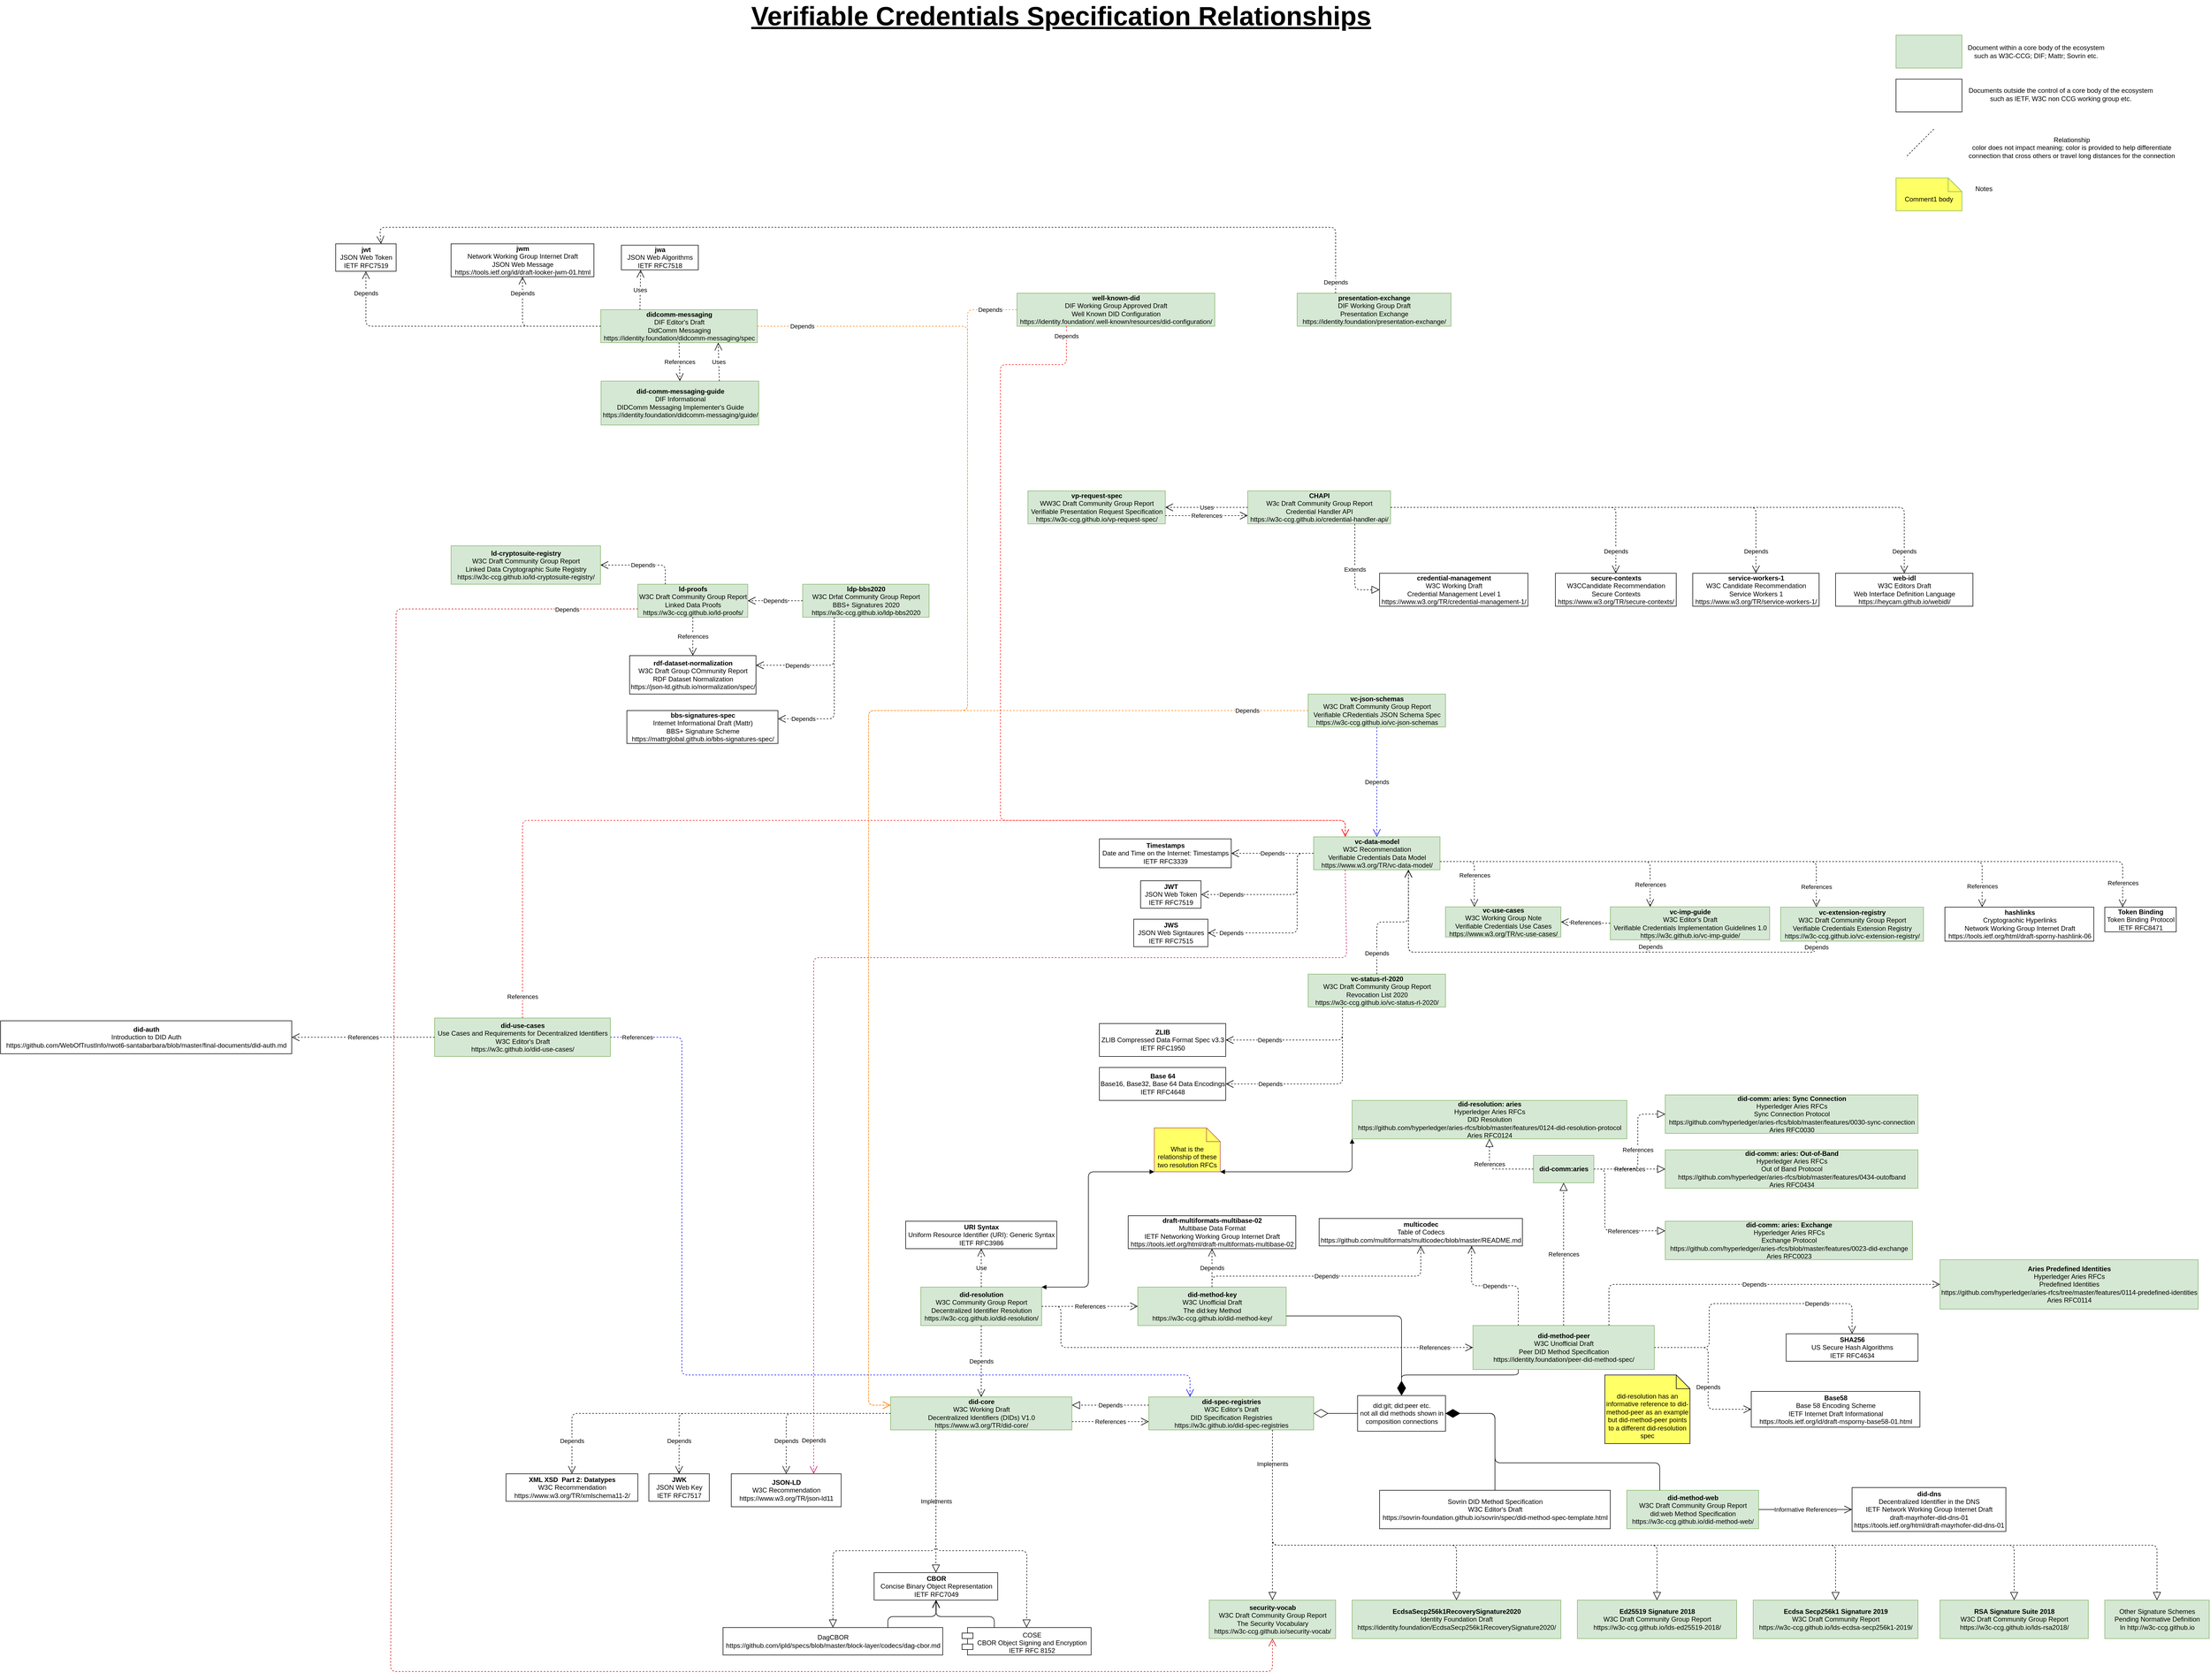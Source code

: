 <mxfile version="13.9.9" type="device" pages="3"><diagram id="nkFeIBB4RuUwmX5aAXWC" name="VC Spec Relationships"><mxGraphModel dx="5360" dy="4010" grid="1" gridSize="10" guides="1" tooltips="1" connect="1" arrows="1" fold="1" page="1" pageScale="1" pageWidth="4500" pageHeight="3400" math="0" shadow="0"><root><mxCell id="1UtiR8mY3ZiWkYFb9mt--0"/><mxCell id="1UtiR8mY3ZiWkYFb9mt--1" parent="1UtiR8mY3ZiWkYFb9mt--0"/><mxCell id="7ZiAnpEkqvZg7v7B3X3l-0" value="&lt;b&gt;did-core&lt;/b&gt;&lt;br&gt;W3C Working Draft&lt;br&gt;Decentralized Identifiers (DIDs) V1.0&lt;br&gt;https://www.w3.org/TR/did-core/" style="html=1;fillColor=#d5e8d4;strokeColor=#82b366;" parent="1UtiR8mY3ZiWkYFb9mt--1" vertex="1"><mxGeometry x="1840" y="2715" width="330" height="60" as="geometry"/></mxCell><mxCell id="7ZiAnpEkqvZg7v7B3X3l-2" value="&lt;b&gt;did-spec-registries&lt;/b&gt;&lt;br&gt;W3C Editor's Draft&lt;br&gt;DID Specification Registries&lt;br&gt;https://w3c.github.io/did-spec-registries" style="html=1;fillColor=#d5e8d4;strokeColor=#82b366;" parent="1UtiR8mY3ZiWkYFb9mt--1" vertex="1"><mxGeometry x="2310" y="2715" width="300" height="60" as="geometry"/></mxCell><mxCell id="9_5fiQs6dWhzu9XLV2rN-2" value="Sovrin DID Method Specification&lt;br&gt;W3C Editor's Draft&lt;br&gt;https://sovrin-foundation.github.io/sovrin/spec/did-method-spec-template.html" style="html=1;" parent="1UtiR8mY3ZiWkYFb9mt--1" vertex="1"><mxGeometry x="2730" y="2885" width="420" height="70" as="geometry"/></mxCell><mxCell id="9_5fiQs6dWhzu9XLV2rN-5" value="did:git; did:peer etc.&lt;br&gt;not all did methods shown in&lt;br&gt;composition connections" style="html=1;" parent="1UtiR8mY3ZiWkYFb9mt--1" vertex="1"><mxGeometry x="2690" y="2712.5" width="160" height="65" as="geometry"/></mxCell><mxCell id="NnN6bMXmGlTO8n3lAZ0B-0" value="&lt;b&gt;security-vocab&lt;/b&gt;&lt;br&gt;W3C Draft Community Group Report&lt;br&gt;The Security Vocabulary&lt;br&gt;https://w3c-ccg.github.io/security-vocab/" style="html=1;fillColor=#d5e8d4;strokeColor=#82b366;" parent="1UtiR8mY3ZiWkYFb9mt--1" vertex="1"><mxGeometry x="2420" y="3085" width="230" height="70" as="geometry"/></mxCell><mxCell id="NnN6bMXmGlTO8n3lAZ0B-2" value="Depends" style="endArrow=block;dashed=1;endFill=0;endSize=12;html=1;entryX=1;entryY=0.25;entryDx=0;entryDy=0;exitX=0;exitY=0.25;exitDx=0;exitDy=0;" parent="1UtiR8mY3ZiWkYFb9mt--1" source="7ZiAnpEkqvZg7v7B3X3l-2" target="7ZiAnpEkqvZg7v7B3X3l-0" edge="1"><mxGeometry width="160" relative="1" as="geometry"><mxPoint x="2180" y="2625" as="sourcePoint"/><mxPoint x="2340" y="2625" as="targetPoint"/></mxGeometry></mxCell><mxCell id="NnN6bMXmGlTO8n3lAZ0B-3" value="Implements" style="endArrow=block;dashed=1;endFill=0;endSize=12;html=1;exitX=0.75;exitY=1;exitDx=0;exitDy=0;entryX=0.5;entryY=0;entryDx=0;entryDy=0;" parent="1UtiR8mY3ZiWkYFb9mt--1" source="7ZiAnpEkqvZg7v7B3X3l-2" target="NnN6bMXmGlTO8n3lAZ0B-0" edge="1"><mxGeometry x="-0.6" width="160" relative="1" as="geometry"><mxPoint x="2200" y="3125" as="sourcePoint"/><mxPoint x="2360" y="3125" as="targetPoint"/><mxPoint as="offset"/></mxGeometry></mxCell><mxCell id="s_y6lcH_LMPTNJZ9GH48-1" value="Implements" style="endArrow=block;dashed=1;endFill=0;endSize=12;html=1;exitX=0.25;exitY=1;exitDx=0;exitDy=0;entryX=0.5;entryY=0;entryDx=0;entryDy=0;" parent="1UtiR8mY3ZiWkYFb9mt--1" source="7ZiAnpEkqvZg7v7B3X3l-0" target="9jeIsiGnd3LIiCKNxRFR-0" edge="1"><mxGeometry width="160" relative="1" as="geometry"><mxPoint x="2080" y="2985" as="sourcePoint"/><mxPoint x="1930" y="3035" as="targetPoint"/></mxGeometry></mxCell><mxCell id="9jeIsiGnd3LIiCKNxRFR-0" value="&lt;div&gt;&lt;b&gt;CBOR&lt;/b&gt;&lt;/div&gt;Concise Binary Object Representation&lt;br&gt;&lt;div&gt;IETF RFC7049&lt;/div&gt;" style="html=1;align=center;" parent="1UtiR8mY3ZiWkYFb9mt--1" vertex="1"><mxGeometry x="1810" y="3035" width="225" height="50" as="geometry"/></mxCell><mxCell id="c6O2wRePoweeWOxYq2J4-0" value="COSE&#10;CBOR Object Signing and Encryption&#10;IETF RFC 8152" style="shape=module;align=left;spacingLeft=20;align=center;verticalAlign=top;" parent="1UtiR8mY3ZiWkYFb9mt--1" vertex="1"><mxGeometry x="1970" y="3135" width="235" height="50" as="geometry"/></mxCell><mxCell id="-bvau714f3N4HztHpZqo-1" value="DagCBOR&lt;br style=&quot;padding: 0px ; margin: 0px&quot;&gt;https://github.com/ipld/specs/blob/master/block-layer/codecs/dag-cbor.md" style="html=1;align=center;" parent="1UtiR8mY3ZiWkYFb9mt--1" vertex="1"><mxGeometry x="1535" y="3135" width="400" height="50" as="geometry"/></mxCell><mxCell id="-bvau714f3N4HztHpZqo-3" value="" style="endArrow=open;endFill=1;endSize=12;html=1;exitX=0.75;exitY=0;exitDx=0;exitDy=0;edgeStyle=orthogonalEdgeStyle;" parent="1UtiR8mY3ZiWkYFb9mt--1" source="-bvau714f3N4HztHpZqo-1" edge="1"><mxGeometry width="160" relative="1" as="geometry"><mxPoint x="1690" y="3225" as="sourcePoint"/><mxPoint x="1923" y="3085" as="targetPoint"/><Array as="points"><mxPoint x="1835" y="3115"/><mxPoint x="1923" y="3115"/></Array></mxGeometry></mxCell><mxCell id="-bvau714f3N4HztHpZqo-6" value="" style="endArrow=open;endFill=1;endSize=12;html=1;entryX=0.5;entryY=1;entryDx=0;entryDy=0;edgeStyle=orthogonalEdgeStyle;exitX=0.25;exitY=0;exitDx=0;exitDy=0;" parent="1UtiR8mY3ZiWkYFb9mt--1" source="c6O2wRePoweeWOxYq2J4-0" target="9jeIsiGnd3LIiCKNxRFR-0" edge="1"><mxGeometry width="160" relative="1" as="geometry"><mxPoint x="2138" y="3135" as="sourcePoint"/><mxPoint x="2080" y="3205" as="targetPoint"/><Array as="points"><mxPoint x="2029" y="3115"/><mxPoint x="1923" y="3115"/></Array></mxGeometry></mxCell><mxCell id="-bvau714f3N4HztHpZqo-9" value="" style="endArrow=block;dashed=1;endFill=0;endSize=12;html=1;entryX=0.5;entryY=0;entryDx=0;entryDy=0;edgeStyle=orthogonalEdgeStyle;exitX=0.25;exitY=1;exitDx=0;exitDy=0;" parent="1UtiR8mY3ZiWkYFb9mt--1" source="7ZiAnpEkqvZg7v7B3X3l-0" target="-bvau714f3N4HztHpZqo-1" edge="1"><mxGeometry width="160" relative="1" as="geometry"><mxPoint x="1880" y="2825" as="sourcePoint"/><mxPoint x="1790" y="2935" as="targetPoint"/><Array as="points"><mxPoint x="1923" y="2995"/><mxPoint x="1735" y="2995"/></Array></mxGeometry></mxCell><mxCell id="-bvau714f3N4HztHpZqo-10" value="" style="endArrow=block;dashed=1;endFill=0;endSize=12;html=1;exitX=0.25;exitY=1;exitDx=0;exitDy=0;entryX=0.5;entryY=0;entryDx=0;entryDy=0;edgeStyle=orthogonalEdgeStyle;" parent="1UtiR8mY3ZiWkYFb9mt--1" source="7ZiAnpEkqvZg7v7B3X3l-0" target="c6O2wRePoweeWOxYq2J4-0" edge="1"><mxGeometry width="160" relative="1" as="geometry"><mxPoint x="1770" y="3205" as="sourcePoint"/><mxPoint x="1930" y="3205" as="targetPoint"/><Array as="points"><mxPoint x="1923" y="2995"/><mxPoint x="2088" y="2995"/><mxPoint x="2088" y="3045"/></Array></mxGeometry></mxCell><mxCell id="B14pZlRfkhX4FhCvUgUi-0" value="&lt;b&gt;JSON-LD&lt;/b&gt;&lt;br&gt;W3C Recommendation&lt;br&gt;https://www.w3.org/TR/json-ld11" style="html=1;align=center;" parent="1UtiR8mY3ZiWkYFb9mt--1" vertex="1"><mxGeometry x="1550" y="2855" width="200" height="60" as="geometry"/></mxCell><mxCell id="B14pZlRfkhX4FhCvUgUi-1" value="Depends" style="endArrow=open;endSize=12;dashed=1;html=1;entryX=0.5;entryY=0;entryDx=0;entryDy=0;edgeStyle=orthogonalEdgeStyle;exitX=0;exitY=0.5;exitDx=0;exitDy=0;" parent="1UtiR8mY3ZiWkYFb9mt--1" source="7ZiAnpEkqvZg7v7B3X3l-0" target="B14pZlRfkhX4FhCvUgUi-0" edge="1"><mxGeometry x="0.6" width="160" relative="1" as="geometry"><mxPoint x="1830" y="2755" as="sourcePoint"/><mxPoint x="1770" y="2765" as="targetPoint"/><mxPoint as="offset"/></mxGeometry></mxCell><mxCell id="piblp0YAwwVSEii7dF1N-0" value="&lt;b&gt;JWK&lt;/b&gt;&lt;br&gt;JSON Web Key&lt;br&gt;IETF RFC7517" style="html=1;align=center;" parent="1UtiR8mY3ZiWkYFb9mt--1" vertex="1"><mxGeometry x="1400" y="2855" width="110" height="50" as="geometry"/></mxCell><mxCell id="piblp0YAwwVSEii7dF1N-1" value="Depends" style="endArrow=open;endSize=12;dashed=1;html=1;entryX=0.5;entryY=0;entryDx=0;entryDy=0;edgeStyle=orthogonalEdgeStyle;exitX=0;exitY=0.5;exitDx=0;exitDy=0;" parent="1UtiR8mY3ZiWkYFb9mt--1" source="7ZiAnpEkqvZg7v7B3X3l-0" target="piblp0YAwwVSEii7dF1N-0" edge="1"><mxGeometry x="0.758" width="160" relative="1" as="geometry"><mxPoint x="1830" y="2745" as="sourcePoint"/><mxPoint x="1450" y="3065" as="targetPoint"/><mxPoint as="offset"/></mxGeometry></mxCell><mxCell id="_zMObqzZqInozFOmPILQ-0" value="&lt;b&gt;XML XSD&amp;nbsp; Part 2: Datatypes&lt;/b&gt;&lt;br&gt;W3C Recommendation&lt;br&gt;https://www.w3.org/TR/xmlschema11-2/" style="html=1;align=center;" parent="1UtiR8mY3ZiWkYFb9mt--1" vertex="1"><mxGeometry x="1140" y="2855" width="240" height="50" as="geometry"/></mxCell><mxCell id="_zMObqzZqInozFOmPILQ-1" value="Depends" style="endArrow=open;endSize=12;dashed=1;html=1;exitX=0;exitY=0.5;exitDx=0;exitDy=0;entryX=0.5;entryY=0;entryDx=0;entryDy=0;edgeStyle=orthogonalEdgeStyle;" parent="1UtiR8mY3ZiWkYFb9mt--1" source="7ZiAnpEkqvZg7v7B3X3l-0" target="_zMObqzZqInozFOmPILQ-0" edge="1"><mxGeometry x="0.826" width="160" relative="1" as="geometry"><mxPoint x="1230" y="3075" as="sourcePoint"/><mxPoint x="1390" y="3075" as="targetPoint"/><mxPoint as="offset"/></mxGeometry></mxCell><mxCell id="_zMObqzZqInozFOmPILQ-3" value="&lt;b&gt;EcdsaSecp256k1RecoverySignature2020&lt;/b&gt;&lt;br&gt;Identity Foundation Draft&lt;br&gt;https://identity.foundation/EcdsaSecp256k1RecoverySignature2020/" style="html=1;align=center;fillColor=#d5e8d4;strokeColor=#82b366;" parent="1UtiR8mY3ZiWkYFb9mt--1" vertex="1"><mxGeometry x="2680" y="3085" width="380" height="70" as="geometry"/></mxCell><mxCell id="_zMObqzZqInozFOmPILQ-4" value="" style="endArrow=block;dashed=1;endFill=0;endSize=12;html=1;entryX=0.5;entryY=0;entryDx=0;entryDy=0;edgeStyle=orthogonalEdgeStyle;exitX=0.75;exitY=1;exitDx=0;exitDy=0;" parent="1UtiR8mY3ZiWkYFb9mt--1" source="7ZiAnpEkqvZg7v7B3X3l-2" target="_zMObqzZqInozFOmPILQ-3" edge="1"><mxGeometry width="160" relative="1" as="geometry"><mxPoint x="2540" y="2785" as="sourcePoint"/><mxPoint x="2690" y="2725" as="targetPoint"/><Array as="points"><mxPoint x="2535" y="2985"/><mxPoint x="2870" y="2985"/></Array></mxGeometry></mxCell><mxCell id="_zMObqzZqInozFOmPILQ-5" value="&lt;b&gt;Ed25519 Signature 2018&lt;/b&gt;&lt;br&gt;W3C Draft Community Group Report&lt;br&gt;https://w3c-ccg.github.io/lds-ed25519-2018/" style="html=1;align=center;fillColor=#d5e8d4;strokeColor=#82b366;" parent="1UtiR8mY3ZiWkYFb9mt--1" vertex="1"><mxGeometry x="3090" y="3085" width="290" height="70" as="geometry"/></mxCell><mxCell id="_zMObqzZqInozFOmPILQ-6" value="&lt;b&gt;Ecdsa Secp256k1 Signature 2019&lt;/b&gt;&lt;br&gt;W3C Draft Community Report&lt;br&gt;https://w3c-ccg.github.io/lds-ecdsa-secp256k1-2019/&lt;br&gt;" style="html=1;align=center;fillColor=#d5e8d4;strokeColor=#82b366;" parent="1UtiR8mY3ZiWkYFb9mt--1" vertex="1"><mxGeometry x="3410" y="3085" width="300" height="70" as="geometry"/></mxCell><mxCell id="_zMObqzZqInozFOmPILQ-7" value="&lt;b&gt;RSA Signature Suite 2018&lt;/b&gt;&lt;br&gt;W3C Draft Community Group Report&lt;br&gt;https://w3c-ccg.github.io/lds-rsa2018/" style="html=1;align=center;fillColor=#d5e8d4;strokeColor=#82b366;" parent="1UtiR8mY3ZiWkYFb9mt--1" vertex="1"><mxGeometry x="3750" y="3085" width="270" height="70" as="geometry"/></mxCell><mxCell id="_zMObqzZqInozFOmPILQ-8" value="" style="endArrow=block;dashed=1;endFill=0;endSize=12;html=1;exitX=0.75;exitY=1;exitDx=0;exitDy=0;entryX=0.5;entryY=0;entryDx=0;entryDy=0;edgeStyle=orthogonalEdgeStyle;" parent="1UtiR8mY3ZiWkYFb9mt--1" source="7ZiAnpEkqvZg7v7B3X3l-2" target="_zMObqzZqInozFOmPILQ-5" edge="1"><mxGeometry width="160" relative="1" as="geometry"><mxPoint x="2990" y="3005" as="sourcePoint"/><mxPoint x="3150" y="3005" as="targetPoint"/><Array as="points"><mxPoint x="2535" y="2985"/><mxPoint x="3235" y="2985"/></Array></mxGeometry></mxCell><mxCell id="_zMObqzZqInozFOmPILQ-9" value="" style="endArrow=block;dashed=1;endFill=0;endSize=12;html=1;exitX=0.75;exitY=1;exitDx=0;exitDy=0;entryX=0.5;entryY=0;entryDx=0;entryDy=0;edgeStyle=orthogonalEdgeStyle;" parent="1UtiR8mY3ZiWkYFb9mt--1" source="7ZiAnpEkqvZg7v7B3X3l-2" target="_zMObqzZqInozFOmPILQ-6" edge="1"><mxGeometry width="160" relative="1" as="geometry"><mxPoint x="2620" y="2625" as="sourcePoint"/><mxPoint x="2780" y="2625" as="targetPoint"/><Array as="points"><mxPoint x="2535" y="2985"/><mxPoint x="3560" y="2985"/></Array></mxGeometry></mxCell><mxCell id="_zMObqzZqInozFOmPILQ-10" value="" style="endArrow=block;dashed=1;endFill=0;endSize=12;html=1;entryX=0.5;entryY=0;entryDx=0;entryDy=0;exitX=0.75;exitY=1;exitDx=0;exitDy=0;edgeStyle=orthogonalEdgeStyle;" parent="1UtiR8mY3ZiWkYFb9mt--1" source="7ZiAnpEkqvZg7v7B3X3l-2" target="_zMObqzZqInozFOmPILQ-7" edge="1"><mxGeometry width="160" relative="1" as="geometry"><mxPoint x="3220" y="2715" as="sourcePoint"/><mxPoint x="3380" y="2715" as="targetPoint"/><Array as="points"><mxPoint x="2535" y="2985"/><mxPoint x="3885" y="2985"/></Array></mxGeometry></mxCell><mxCell id="_zMObqzZqInozFOmPILQ-11" value="Other Signature Schemes&lt;br&gt;Pending Normative Definition&lt;br&gt;In http://w3c-ccg.github.io" style="html=1;align=center;fillColor=#d5e8d4;strokeColor=#82b366;" parent="1UtiR8mY3ZiWkYFb9mt--1" vertex="1"><mxGeometry x="4050" y="3085" width="190" height="70" as="geometry"/></mxCell><mxCell id="_zMObqzZqInozFOmPILQ-12" value="" style="endArrow=block;dashed=1;endFill=0;endSize=12;html=1;exitX=0.75;exitY=1;exitDx=0;exitDy=0;edgeStyle=orthogonalEdgeStyle;entryX=0.5;entryY=0;entryDx=0;entryDy=0;" parent="1UtiR8mY3ZiWkYFb9mt--1" source="7ZiAnpEkqvZg7v7B3X3l-2" target="_zMObqzZqInozFOmPILQ-11" edge="1"><mxGeometry width="160" relative="1" as="geometry"><mxPoint x="3890" y="2745" as="sourcePoint"/><mxPoint x="4130" y="2855" as="targetPoint"/><Array as="points"><mxPoint x="2535" y="2985"/><mxPoint x="4145" y="2985"/></Array></mxGeometry></mxCell><mxCell id="DXRCgAXqgkbEIANMP1Rk-0" value="&lt;b&gt;did-resolution&lt;/b&gt;&lt;br&gt;W3C Community Group Report&lt;br&gt;Decentralized Identifier Resolution&lt;br&gt;https://w3c-ccg.github.io/did-resolution/" style="html=1;align=center;fillColor=#d5e8d4;strokeColor=#82b366;" parent="1UtiR8mY3ZiWkYFb9mt--1" vertex="1"><mxGeometry x="1895" y="2515" width="220" height="70" as="geometry"/></mxCell><mxCell id="DXRCgAXqgkbEIANMP1Rk-1" value="Depends" style="endArrow=open;endSize=12;dashed=1;html=1;exitX=0.5;exitY=1;exitDx=0;exitDy=0;entryX=0.5;entryY=0;entryDx=0;entryDy=0;" parent="1UtiR8mY3ZiWkYFb9mt--1" source="DXRCgAXqgkbEIANMP1Rk-0" target="7ZiAnpEkqvZg7v7B3X3l-0" edge="1"><mxGeometry width="160" relative="1" as="geometry"><mxPoint x="1680" y="2615" as="sourcePoint"/><mxPoint x="1840" y="2615" as="targetPoint"/></mxGeometry></mxCell><mxCell id="DXRCgAXqgkbEIANMP1Rk-2" value="&lt;b&gt;URI Syntax&lt;/b&gt;&lt;br&gt;Uniform Resource Identifier (URI): Generic Syntax&lt;br&gt;IETF RFC3986" style="html=1;align=center;" parent="1UtiR8mY3ZiWkYFb9mt--1" vertex="1"><mxGeometry x="1867.5" y="2395" width="275" height="50" as="geometry"/></mxCell><mxCell id="DXRCgAXqgkbEIANMP1Rk-3" value="Use" style="endArrow=open;endSize=12;dashed=1;html=1;exitX=0.5;exitY=0;exitDx=0;exitDy=0;entryX=0.5;entryY=1;entryDx=0;entryDy=0;" parent="1UtiR8mY3ZiWkYFb9mt--1" source="DXRCgAXqgkbEIANMP1Rk-0" target="DXRCgAXqgkbEIANMP1Rk-2" edge="1"><mxGeometry width="160" relative="1" as="geometry"><mxPoint x="1670" y="2505" as="sourcePoint"/><mxPoint x="1830" y="2505" as="targetPoint"/></mxGeometry></mxCell><mxCell id="DXRCgAXqgkbEIANMP1Rk-5" value="&lt;b&gt;did-method-key&lt;/b&gt;&lt;br&gt;W3C Unofficial Draft&lt;br&gt;The did:key Method&lt;br&gt;https://w3c-ccg.github.io/did-method-key/&lt;br&gt;" style="html=1;align=center;fillColor=#d5e8d4;strokeColor=#82b366;" parent="1UtiR8mY3ZiWkYFb9mt--1" vertex="1"><mxGeometry x="2290" y="2515" width="270" height="70" as="geometry"/></mxCell><mxCell id="DXRCgAXqgkbEIANMP1Rk-7" value="&lt;b&gt;draft-multiformats-multibase-02&lt;/b&gt;&lt;br&gt;Multibase Data Format&lt;br&gt;IETF Networking Working Group Internet Draft&lt;br&gt;https://tools.ietf.org/html/draft-multiformats-multibase-02" style="html=1;align=center;" parent="1UtiR8mY3ZiWkYFb9mt--1" vertex="1"><mxGeometry x="2272.5" y="2385" width="305" height="60" as="geometry"/></mxCell><mxCell id="DXRCgAXqgkbEIANMP1Rk-8" value="Depends" style="endArrow=open;endSize=12;dashed=1;html=1;exitX=0.5;exitY=0;exitDx=0;exitDy=0;entryX=0.5;entryY=1;entryDx=0;entryDy=0;" parent="1UtiR8mY3ZiWkYFb9mt--1" source="DXRCgAXqgkbEIANMP1Rk-5" target="DXRCgAXqgkbEIANMP1Rk-7" edge="1"><mxGeometry width="160" relative="1" as="geometry"><mxPoint x="2590" y="2495" as="sourcePoint"/><mxPoint x="2750" y="2495" as="targetPoint"/></mxGeometry></mxCell><mxCell id="DXRCgAXqgkbEIANMP1Rk-9" value="&lt;b&gt;multicodec&lt;/b&gt;&lt;br&gt;Table of Codecs&lt;br&gt;https://github.com/multiformats/multicodec/blob/master/README.md" style="html=1;align=center;" parent="1UtiR8mY3ZiWkYFb9mt--1" vertex="1"><mxGeometry x="2620" y="2390" width="370" height="50" as="geometry"/></mxCell><mxCell id="DXRCgAXqgkbEIANMP1Rk-10" value="Depends" style="endArrow=open;endSize=12;dashed=1;html=1;entryX=0.5;entryY=1;entryDx=0;entryDy=0;exitX=0.5;exitY=0;exitDx=0;exitDy=0;edgeStyle=orthogonalEdgeStyle;" parent="1UtiR8mY3ZiWkYFb9mt--1" source="DXRCgAXqgkbEIANMP1Rk-5" target="DXRCgAXqgkbEIANMP1Rk-9" edge="1"><mxGeometry width="160" relative="1" as="geometry"><mxPoint x="2670" y="2495" as="sourcePoint"/><mxPoint x="2830" y="2495" as="targetPoint"/><Array as="points"><mxPoint x="2425" y="2495"/><mxPoint x="2805" y="2495"/></Array></mxGeometry></mxCell><mxCell id="DXRCgAXqgkbEIANMP1Rk-11" value="&lt;b&gt;did-method-peer&lt;/b&gt;&lt;br&gt;W3C Unofficial Draft&lt;br&gt;Peer DID Method Specification&lt;br&gt;https://identity.foundation/peer-did-method-spec/" style="html=1;align=center;fillColor=#d5e8d4;strokeColor=#82b366;" parent="1UtiR8mY3ZiWkYFb9mt--1" vertex="1"><mxGeometry x="2900" y="2585" width="330" height="80" as="geometry"/></mxCell><mxCell id="DXRCgAXqgkbEIANMP1Rk-13" value="Depends" style="endArrow=open;endSize=12;dashed=1;html=1;exitX=0.25;exitY=0;exitDx=0;exitDy=0;entryX=0.75;entryY=1;entryDx=0;entryDy=0;edgeStyle=orthogonalEdgeStyle;" parent="1UtiR8mY3ZiWkYFb9mt--1" source="DXRCgAXqgkbEIANMP1Rk-11" target="DXRCgAXqgkbEIANMP1Rk-9" edge="1"><mxGeometry width="160" relative="1" as="geometry"><mxPoint x="2870" y="2535" as="sourcePoint"/><mxPoint x="2840" y="2465" as="targetPoint"/></mxGeometry></mxCell><mxCell id="DXRCgAXqgkbEIANMP1Rk-14" value="&lt;b&gt;Base58&lt;/b&gt;&lt;br&gt;Base 58 Encoding Scheme&lt;br&gt;IETF Internet Draft Informational&lt;br&gt;https://tools.ietf.org/id/draft-msporny-base58-01.html" style="html=1;align=center;" parent="1UtiR8mY3ZiWkYFb9mt--1" vertex="1"><mxGeometry x="3406.5" y="2705" width="307" height="65" as="geometry"/></mxCell><mxCell id="DXRCgAXqgkbEIANMP1Rk-15" value="Depends" style="endArrow=open;endSize=12;dashed=1;html=1;exitX=1;exitY=0.5;exitDx=0;exitDy=0;entryX=0;entryY=0.5;entryDx=0;entryDy=0;edgeStyle=orthogonalEdgeStyle;" parent="1UtiR8mY3ZiWkYFb9mt--1" source="DXRCgAXqgkbEIANMP1Rk-11" target="DXRCgAXqgkbEIANMP1Rk-14" edge="1"><mxGeometry x="0.175" width="160" relative="1" as="geometry"><mxPoint x="2990" y="2545" as="sourcePoint"/><mxPoint x="3150" y="2545" as="targetPoint"/><Array as="points"><mxPoint x="3328" y="2625"/><mxPoint x="3328" y="2738"/></Array><mxPoint as="offset"/></mxGeometry></mxCell><mxCell id="DXRCgAXqgkbEIANMP1Rk-16" value="&lt;b&gt;SHA256&lt;/b&gt;&lt;br&gt;US Secure Hash Algorithms&lt;br&gt;IETF RFC4634" style="html=1;align=center;" parent="1UtiR8mY3ZiWkYFb9mt--1" vertex="1"><mxGeometry x="3470" y="2600" width="240" height="50" as="geometry"/></mxCell><mxCell id="DXRCgAXqgkbEIANMP1Rk-17" value="Depends" style="endArrow=open;endSize=12;dashed=1;html=1;exitX=1;exitY=0.5;exitDx=0;exitDy=0;entryX=0.5;entryY=0;entryDx=0;entryDy=0;edgeStyle=orthogonalEdgeStyle;" parent="1UtiR8mY3ZiWkYFb9mt--1" source="DXRCgAXqgkbEIANMP1Rk-11" target="DXRCgAXqgkbEIANMP1Rk-16" edge="1"><mxGeometry x="0.517" width="160" relative="1" as="geometry"><mxPoint x="3120" y="2675" as="sourcePoint"/><mxPoint x="3280" y="2675" as="targetPoint"/><Array as="points"><mxPoint x="3330" y="2625"/><mxPoint x="3330" y="2545"/><mxPoint x="3590" y="2545"/></Array><mxPoint as="offset"/></mxGeometry></mxCell><mxCell id="DXRCgAXqgkbEIANMP1Rk-18" value="&lt;b&gt;did-comm:aries&lt;/b&gt;" style="html=1;align=center;fillColor=#d5e8d4;strokeColor=#82b366;" parent="1UtiR8mY3ZiWkYFb9mt--1" vertex="1"><mxGeometry x="3010" y="2275" width="110" height="50" as="geometry"/></mxCell><mxCell id="DXRCgAXqgkbEIANMP1Rk-19" value="did-comm: aries: Out-of-Band&lt;br&gt;&lt;span style=&quot;font-weight: normal&quot;&gt;Hyperledger Aries RFCs&lt;/span&gt;&lt;br&gt;&lt;span style=&quot;font-weight: normal&quot;&gt;Out of Band Protocol&lt;/span&gt;&lt;br&gt;&lt;span style=&quot;font-weight: normal&quot;&gt;https://github.com/hyperledger/aries-rfcs/blob/master/features/0434-outofband&lt;br&gt;Aries RFC0434&lt;br&gt;&lt;/span&gt;" style="html=1;align=center;fontStyle=1;fillColor=#d5e8d4;strokeColor=#82b366;" parent="1UtiR8mY3ZiWkYFb9mt--1" vertex="1"><mxGeometry x="3250" y="2265" width="460" height="70" as="geometry"/></mxCell><mxCell id="DXRCgAXqgkbEIANMP1Rk-20" value="&lt;b&gt;did-comm: aries: Exchange&lt;/b&gt;&lt;br&gt;Hyperledger Aries RFCs&lt;br&gt;Exchange Protocol&lt;br&gt;https://github.com/hyperledger/aries-rfcs/blob/master/features/0023-did-exchange&lt;br&gt;Aries RFC0023" style="html=1;align=center;fillColor=#d5e8d4;strokeColor=#82b366;" parent="1UtiR8mY3ZiWkYFb9mt--1" vertex="1"><mxGeometry x="3250" y="2395" width="450" height="70" as="geometry"/></mxCell><mxCell id="DXRCgAXqgkbEIANMP1Rk-21" value="References" style="endArrow=block;dashed=1;endFill=0;endSize=12;html=1;exitX=0.5;exitY=0;exitDx=0;exitDy=0;entryX=0.5;entryY=1;entryDx=0;entryDy=0;" parent="1UtiR8mY3ZiWkYFb9mt--1" source="DXRCgAXqgkbEIANMP1Rk-11" target="DXRCgAXqgkbEIANMP1Rk-18" edge="1"><mxGeometry width="160" relative="1" as="geometry"><mxPoint x="3085" y="2555" as="sourcePoint"/><mxPoint x="3110" y="2395" as="targetPoint"/></mxGeometry></mxCell><mxCell id="DXRCgAXqgkbEIANMP1Rk-22" value="References" style="endArrow=block;dashed=1;endFill=0;endSize=12;html=1;exitX=1;exitY=0.5;exitDx=0;exitDy=0;entryX=0;entryY=0.5;entryDx=0;entryDy=0;edgeStyle=orthogonalEdgeStyle;" parent="1UtiR8mY3ZiWkYFb9mt--1" source="DXRCgAXqgkbEIANMP1Rk-18" target="DXRCgAXqgkbEIANMP1Rk-19" edge="1"><mxGeometry width="160" relative="1" as="geometry"><mxPoint x="3120" y="2535" as="sourcePoint"/><mxPoint x="3270" y="2515" as="targetPoint"/><Array as="points"><mxPoint x="3210" y="2300"/><mxPoint x="3210" y="2300"/></Array></mxGeometry></mxCell><mxCell id="DXRCgAXqgkbEIANMP1Rk-23" value="References" style="endArrow=block;dashed=1;endFill=0;endSize=12;html=1;exitX=1;exitY=0.5;exitDx=0;exitDy=0;edgeStyle=orthogonalEdgeStyle;entryX=0;entryY=0.25;entryDx=0;entryDy=0;" parent="1UtiR8mY3ZiWkYFb9mt--1" source="DXRCgAXqgkbEIANMP1Rk-18" target="DXRCgAXqgkbEIANMP1Rk-20" edge="1"><mxGeometry x="0.365" width="160" relative="1" as="geometry"><mxPoint x="3130" y="2535" as="sourcePoint"/><mxPoint x="3180" y="2465" as="targetPoint"/><Array as="points"><mxPoint x="3140" y="2300"/><mxPoint x="3140" y="2413"/></Array><mxPoint as="offset"/></mxGeometry></mxCell><mxCell id="DXRCgAXqgkbEIANMP1Rk-24" value="&lt;b&gt;did-resolution: aries&lt;/b&gt;&lt;br&gt;Hyperledger Aries RFCs&lt;br&gt;DID Resolution&lt;br&gt;https://github.com/hyperledger/aries-rfcs/blob/master/features/0124-did-resolution-protocol&lt;br&gt;Aries RFC0124" style="html=1;align=center;fillColor=#d5e8d4;strokeColor=#82b366;" parent="1UtiR8mY3ZiWkYFb9mt--1" vertex="1"><mxGeometry x="2680" y="2175" width="500" height="70" as="geometry"/></mxCell><mxCell id="DXRCgAXqgkbEIANMP1Rk-25" value="References" style="endArrow=block;dashed=1;endFill=0;endSize=12;html=1;exitX=0;exitY=0.5;exitDx=0;exitDy=0;entryX=0.5;entryY=1;entryDx=0;entryDy=0;edgeStyle=orthogonalEdgeStyle;" parent="1UtiR8mY3ZiWkYFb9mt--1" source="DXRCgAXqgkbEIANMP1Rk-18" target="DXRCgAXqgkbEIANMP1Rk-24" edge="1"><mxGeometry x="0.326" width="160" relative="1" as="geometry"><mxPoint x="2990" y="2485" as="sourcePoint"/><mxPoint x="3150" y="2485" as="targetPoint"/><Array as="points"><mxPoint x="2930" y="2300"/></Array><mxPoint as="offset"/></mxGeometry></mxCell><mxCell id="DXRCgAXqgkbEIANMP1Rk-26" value="" style="endArrow=block;startArrow=block;endFill=1;startFill=1;html=1;exitX=1;exitY=0;exitDx=0;exitDy=0;entryX=0;entryY=1;entryDx=0;entryDy=0;edgeStyle=orthogonalEdgeStyle;entryPerimeter=0;" parent="1UtiR8mY3ZiWkYFb9mt--1" source="DXRCgAXqgkbEIANMP1Rk-0" target="DXRCgAXqgkbEIANMP1Rk-27" edge="1"><mxGeometry width="160" relative="1" as="geometry"><mxPoint x="2260" y="2305" as="sourcePoint"/><mxPoint x="2420" y="2305" as="targetPoint"/><Array as="points"><mxPoint x="2200" y="2515"/><mxPoint x="2200" y="2305"/></Array></mxGeometry></mxCell><mxCell id="DXRCgAXqgkbEIANMP1Rk-27" value="What is the relationship of these two resolution RFCs" style="shape=note2;boundedLbl=1;whiteSpace=wrap;html=1;size=25;verticalAlign=top;align=center;strokeColor=#b85450;fillColor=#FFFF66;" parent="1UtiR8mY3ZiWkYFb9mt--1" vertex="1"><mxGeometry x="2320" y="2225" width="120" height="80" as="geometry"/></mxCell><mxCell id="DXRCgAXqgkbEIANMP1Rk-28" value="" style="endArrow=block;startArrow=block;endFill=1;startFill=1;html=1;exitX=1;exitY=1;exitDx=0;exitDy=0;exitPerimeter=0;entryX=0;entryY=1;entryDx=0;entryDy=0;edgeStyle=orthogonalEdgeStyle;" parent="1UtiR8mY3ZiWkYFb9mt--1" source="DXRCgAXqgkbEIANMP1Rk-27" target="DXRCgAXqgkbEIANMP1Rk-24" edge="1"><mxGeometry width="160" relative="1" as="geometry"><mxPoint x="2470" y="2285" as="sourcePoint"/><mxPoint x="2630" y="2285" as="targetPoint"/><Array as="points"><mxPoint x="2680" y="2305"/></Array></mxGeometry></mxCell><mxCell id="DXRCgAXqgkbEIANMP1Rk-29" value="&lt;b&gt;did-comm: aries: Sync Connection&lt;/b&gt;&lt;br&gt;Hyperledger Aries RFCs&lt;br&gt;Sync Connection Protocol&lt;br&gt;https://github.com/hyperledger/aries-rfcs/blob/master/features/0030-sync-connection&lt;br&gt;Aries RFC0030" style="html=1;fillColor=#d5e8d4;align=center;strokeColor=#82b366;" parent="1UtiR8mY3ZiWkYFb9mt--1" vertex="1"><mxGeometry x="3250" y="2165" width="460" height="70" as="geometry"/></mxCell><mxCell id="DXRCgAXqgkbEIANMP1Rk-30" value="References" style="endArrow=block;dashed=1;endFill=0;endSize=12;html=1;exitX=1;exitY=0.5;exitDx=0;exitDy=0;entryX=0;entryY=0.5;entryDx=0;entryDy=0;edgeStyle=orthogonalEdgeStyle;" parent="1UtiR8mY3ZiWkYFb9mt--1" source="DXRCgAXqgkbEIANMP1Rk-18" target="DXRCgAXqgkbEIANMP1Rk-29" edge="1"><mxGeometry width="160" relative="1" as="geometry"><mxPoint x="3130" y="2265" as="sourcePoint"/><mxPoint x="3290" y="2265" as="targetPoint"/><Array as="points"><mxPoint x="3200" y="2300"/><mxPoint x="3200" y="2200"/></Array></mxGeometry></mxCell><mxCell id="DXRCgAXqgkbEIANMP1Rk-31" value="&lt;b&gt;Aries Predefined Identities&lt;/b&gt;&lt;br&gt;Hyperledger Aries RFCs&lt;br&gt;Predefined Identities&lt;br&gt;https://github.com/hyperledger/aries-rfcs/tree/master/features/0114-predefined-identities&lt;br&gt;Aries RFC0114" style="html=1;fillColor=#d5e8d4;align=center;strokeColor=#82b366;" parent="1UtiR8mY3ZiWkYFb9mt--1" vertex="1"><mxGeometry x="3750" y="2465" width="470" height="90" as="geometry"/></mxCell><mxCell id="DXRCgAXqgkbEIANMP1Rk-33" value="Depends" style="endArrow=open;endSize=12;dashed=1;html=1;exitX=0.75;exitY=0;exitDx=0;exitDy=0;entryX=0;entryY=0.5;entryDx=0;entryDy=0;edgeStyle=orthogonalEdgeStyle;" parent="1UtiR8mY3ZiWkYFb9mt--1" source="DXRCgAXqgkbEIANMP1Rk-11" target="DXRCgAXqgkbEIANMP1Rk-31" edge="1"><mxGeometry width="160" relative="1" as="geometry"><mxPoint x="3130" y="2705" as="sourcePoint"/><mxPoint x="3290" y="2705" as="targetPoint"/></mxGeometry></mxCell><mxCell id="7l_AQLepLAaKLHU-i332-0" value="did-resolution has an informative reference to did-method-peer as an example but did-method-peer points to a different did-resolution spec" style="shape=note2;boundedLbl=1;whiteSpace=wrap;html=1;size=25;verticalAlign=top;align=center;fillColor=#FFFF66;" parent="1UtiR8mY3ZiWkYFb9mt--1" vertex="1"><mxGeometry x="3140" y="2675" width="155" height="125" as="geometry"/></mxCell><mxCell id="7l_AQLepLAaKLHU-i332-1" value="&lt;b&gt;did-method-web&lt;/b&gt;&lt;br&gt;W3C Draft Community Group Report&lt;br&gt;did:web Method Specification&lt;br&gt;https://w3c-ccg.github.io/did-method-web/" style="html=1;align=center;fillColor=#d5e8d4;strokeColor=#82b366;" parent="1UtiR8mY3ZiWkYFb9mt--1" vertex="1"><mxGeometry x="3180" y="2885" width="240" height="70" as="geometry"/></mxCell><mxCell id="7l_AQLepLAaKLHU-i332-8" value="" style="endArrow=diamondThin;endFill=0;endSize=24;html=1;entryX=1;entryY=0.5;entryDx=0;entryDy=0;exitX=0;exitY=0.5;exitDx=0;exitDy=0;" parent="1UtiR8mY3ZiWkYFb9mt--1" source="9_5fiQs6dWhzu9XLV2rN-5" target="7ZiAnpEkqvZg7v7B3X3l-2" edge="1"><mxGeometry width="160" relative="1" as="geometry"><mxPoint x="2660" y="2825" as="sourcePoint"/><mxPoint x="2820" y="2825" as="targetPoint"/></mxGeometry></mxCell><mxCell id="7l_AQLepLAaKLHU-i332-9" value="" style="endArrow=diamondThin;endFill=1;endSize=24;html=1;entryX=1;entryY=0.5;entryDx=0;entryDy=0;exitX=0.25;exitY=0;exitDx=0;exitDy=0;edgeStyle=orthogonalEdgeStyle;" parent="1UtiR8mY3ZiWkYFb9mt--1" source="7l_AQLepLAaKLHU-i332-1" target="9_5fiQs6dWhzu9XLV2rN-5" edge="1"><mxGeometry width="160" relative="1" as="geometry"><mxPoint x="2770" y="2815" as="sourcePoint"/><mxPoint x="2930" y="2815" as="targetPoint"/><Array as="points"><mxPoint x="3240" y="2835"/><mxPoint x="2940" y="2835"/><mxPoint x="2940" y="2745"/></Array></mxGeometry></mxCell><mxCell id="7l_AQLepLAaKLHU-i332-10" value="" style="endArrow=diamondThin;endFill=1;endSize=24;html=1;entryX=1;entryY=0.5;entryDx=0;entryDy=0;edgeStyle=orthogonalEdgeStyle;" parent="1UtiR8mY3ZiWkYFb9mt--1" target="9_5fiQs6dWhzu9XLV2rN-5" edge="1"><mxGeometry width="160" relative="1" as="geometry"><mxPoint x="2940" y="2885" as="sourcePoint"/><mxPoint x="2890" y="2815" as="targetPoint"/><Array as="points"><mxPoint x="2940" y="2885"/><mxPoint x="2940" y="2745"/></Array></mxGeometry></mxCell><mxCell id="7l_AQLepLAaKLHU-i332-11" value="" style="endArrow=diamondThin;endFill=1;endSize=24;html=1;entryX=0.5;entryY=0;entryDx=0;entryDy=0;exitX=0.25;exitY=1;exitDx=0;exitDy=0;edgeStyle=orthogonalEdgeStyle;" parent="1UtiR8mY3ZiWkYFb9mt--1" source="DXRCgAXqgkbEIANMP1Rk-11" target="9_5fiQs6dWhzu9XLV2rN-5" edge="1"><mxGeometry width="160" relative="1" as="geometry"><mxPoint x="2690" y="2655" as="sourcePoint"/><mxPoint x="2850" y="2655" as="targetPoint"/><Array as="points"><mxPoint x="2983" y="2675"/><mxPoint x="2770" y="2675"/></Array></mxGeometry></mxCell><mxCell id="7l_AQLepLAaKLHU-i332-12" value="" style="endArrow=diamondThin;endFill=1;endSize=24;html=1;entryX=0.5;entryY=0;entryDx=0;entryDy=0;exitX=1;exitY=0.75;exitDx=0;exitDy=0;edgeStyle=orthogonalEdgeStyle;" parent="1UtiR8mY3ZiWkYFb9mt--1" source="DXRCgAXqgkbEIANMP1Rk-5" target="9_5fiQs6dWhzu9XLV2rN-5" edge="1"><mxGeometry width="160" relative="1" as="geometry"><mxPoint x="2810" y="2695" as="sourcePoint"/><mxPoint x="2970" y="2695" as="targetPoint"/></mxGeometry></mxCell><mxCell id="7l_AQLepLAaKLHU-i332-13" value="&lt;b&gt;did-dns&lt;/b&gt;&lt;br&gt;Decentralized Identifier in the DNS&lt;br&gt;IETF Network Working Group Internet Draft&lt;br&gt;draft-mayrhofer-did-dns-01&lt;br&gt;https://tools.ietf.org/html/draft-mayrhofer-did-dns-01" style="html=1;" parent="1UtiR8mY3ZiWkYFb9mt--1" vertex="1"><mxGeometry x="3590" y="2880" width="280" height="80" as="geometry"/></mxCell><mxCell id="7l_AQLepLAaKLHU-i332-14" value="Informative References" style="endArrow=open;endFill=1;endSize=12;html=1;exitX=1;exitY=0.5;exitDx=0;exitDy=0;entryX=0;entryY=0.5;entryDx=0;entryDy=0;" parent="1UtiR8mY3ZiWkYFb9mt--1" source="7l_AQLepLAaKLHU-i332-1" target="7l_AQLepLAaKLHU-i332-13" edge="1"><mxGeometry width="160" relative="1" as="geometry"><mxPoint x="3430" y="2835" as="sourcePoint"/><mxPoint x="3590" y="2835" as="targetPoint"/></mxGeometry></mxCell><mxCell id="7l_AQLepLAaKLHU-i332-17" value="&lt;b&gt;vc-status-rl-2020&lt;/b&gt;&lt;br&gt;W3C Draft Community Group Report&lt;br&gt;Revocation List 2020&lt;br&gt;https://w3c-ccg.github.io/vc-status-rl-2020/" style="html=1;fillColor=#d5e8d4;strokeColor=#82b366;" parent="1UtiR8mY3ZiWkYFb9mt--1" vertex="1"><mxGeometry x="2600" y="1945" width="250" height="60" as="geometry"/></mxCell><mxCell id="7l_AQLepLAaKLHU-i332-18" value="&lt;b&gt;vc-data-model&lt;/b&gt;&lt;br&gt;W3C Recommendation&lt;br&gt;Verifiable Credentials Data Model&lt;br&gt;https://www.w3.org/TR/vc-data-model/" style="html=1;fillColor=#d5e8d4;strokeColor=#82b366;" parent="1UtiR8mY3ZiWkYFb9mt--1" vertex="1"><mxGeometry x="2610" y="1695" width="230" height="60" as="geometry"/></mxCell><mxCell id="7l_AQLepLAaKLHU-i332-19" value="Depends" style="endArrow=open;endSize=12;dashed=1;html=1;entryX=0.75;entryY=1;entryDx=0;entryDy=0;exitX=0.5;exitY=0;exitDx=0;exitDy=0;edgeStyle=orthogonalEdgeStyle;" parent="1UtiR8mY3ZiWkYFb9mt--1" source="7l_AQLepLAaKLHU-i332-17" target="7l_AQLepLAaKLHU-i332-18" edge="1"><mxGeometry x="-0.684" width="160" relative="1" as="geometry"><mxPoint x="2470" y="2025" as="sourcePoint"/><mxPoint x="2630" y="2025" as="targetPoint"/><Array as="points"><mxPoint x="2725" y="1850"/><mxPoint x="2782" y="1850"/></Array><mxPoint y="1" as="offset"/></mxGeometry></mxCell><mxCell id="7l_AQLepLAaKLHU-i332-20" value="&lt;b&gt;ZLIB&lt;/b&gt;&lt;br&gt;ZLIB Compressed Data Format Spec v3.3&lt;br&gt;IETF RFC1950" style="html=1;" parent="1UtiR8mY3ZiWkYFb9mt--1" vertex="1"><mxGeometry x="2220" y="2035" width="230" height="60" as="geometry"/></mxCell><mxCell id="7l_AQLepLAaKLHU-i332-21" value="Depends" style="endArrow=open;endSize=12;dashed=1;html=1;exitX=0.25;exitY=1;exitDx=0;exitDy=0;entryX=1;entryY=0.5;entryDx=0;entryDy=0;edgeStyle=orthogonalEdgeStyle;" parent="1UtiR8mY3ZiWkYFb9mt--1" source="7l_AQLepLAaKLHU-i332-17" target="7l_AQLepLAaKLHU-i332-20" edge="1"><mxGeometry x="0.413" width="160" relative="1" as="geometry"><mxPoint x="2540" y="2025" as="sourcePoint"/><mxPoint x="2700" y="2025" as="targetPoint"/><mxPoint as="offset"/></mxGeometry></mxCell><mxCell id="7l_AQLepLAaKLHU-i332-22" value="&lt;b&gt;Base 64&lt;/b&gt;&lt;br&gt;Base16, Base32, Base 64 Data Encodings&lt;br&gt;IETF RFC4648" style="html=1;" parent="1UtiR8mY3ZiWkYFb9mt--1" vertex="1"><mxGeometry x="2220" y="2115" width="230" height="60" as="geometry"/></mxCell><mxCell id="7l_AQLepLAaKLHU-i332-23" value="Depends" style="endArrow=open;endSize=12;dashed=1;html=1;exitX=0.25;exitY=1;exitDx=0;exitDy=0;entryX=1;entryY=0.5;entryDx=0;entryDy=0;edgeStyle=orthogonalEdgeStyle;" parent="1UtiR8mY3ZiWkYFb9mt--1" source="7l_AQLepLAaKLHU-i332-17" target="7l_AQLepLAaKLHU-i332-22" edge="1"><mxGeometry x="0.546" width="160" relative="1" as="geometry"><mxPoint x="2530" y="2125" as="sourcePoint"/><mxPoint x="2690" y="2125" as="targetPoint"/><mxPoint x="1" as="offset"/></mxGeometry></mxCell><mxCell id="7l_AQLepLAaKLHU-i332-24" value="Depends" style="endArrow=open;endSize=12;dashed=1;html=1;exitX=0.25;exitY=1;exitDx=0;exitDy=0;entryX=0.75;entryY=0;entryDx=0;entryDy=0;strokeColor=#CC0066;" parent="1UtiR8mY3ZiWkYFb9mt--1" source="7l_AQLepLAaKLHU-i332-18" target="B14pZlRfkhX4FhCvUgUi-0" edge="1"><mxGeometry x="0.941" width="160" relative="1" as="geometry"><mxPoint x="2370" y="1775" as="sourcePoint"/><mxPoint x="2530" y="1775" as="targetPoint"/><Array as="points"><mxPoint x="2670" y="1915"/><mxPoint x="2190" y="1915"/><mxPoint x="1700" y="1915"/></Array><mxPoint as="offset"/></mxGeometry></mxCell><mxCell id="7l_AQLepLAaKLHU-i332-25" value="&lt;b&gt;Timestamps&lt;/b&gt;&lt;br&gt;Date and Time on the Internet: Timestamps&lt;br&gt;IETF RFC3339" style="html=1;" parent="1UtiR8mY3ZiWkYFb9mt--1" vertex="1"><mxGeometry x="2220" y="1698.75" width="240" height="52.5" as="geometry"/></mxCell><mxCell id="7l_AQLepLAaKLHU-i332-26" value="Depends" style="endArrow=open;endSize=12;dashed=1;html=1;entryX=1;entryY=0.5;entryDx=0;entryDy=0;" parent="1UtiR8mY3ZiWkYFb9mt--1" source="7l_AQLepLAaKLHU-i332-18" target="7l_AQLepLAaKLHU-i332-25" edge="1"><mxGeometry width="160" relative="1" as="geometry"><mxPoint x="2330" y="1895" as="sourcePoint"/><mxPoint x="2490" y="1895" as="targetPoint"/></mxGeometry></mxCell><mxCell id="7l_AQLepLAaKLHU-i332-27" value="&lt;b&gt;JWT&lt;/b&gt;&lt;br&gt;JSON Web Token&lt;br&gt;IETF RFC7519" style="html=1;" parent="1UtiR8mY3ZiWkYFb9mt--1" vertex="1"><mxGeometry x="2295" y="1775" width="110" height="50" as="geometry"/></mxCell><mxCell id="7l_AQLepLAaKLHU-i332-28" value="Depends" style="endArrow=open;endSize=12;dashed=1;html=1;strokeColor=#000000;exitX=0;exitY=0.5;exitDx=0;exitDy=0;entryX=1;entryY=0.5;entryDx=0;entryDy=0;edgeStyle=orthogonalEdgeStyle;" parent="1UtiR8mY3ZiWkYFb9mt--1" source="7l_AQLepLAaKLHU-i332-18" target="7l_AQLepLAaKLHU-i332-27" edge="1"><mxGeometry x="0.607" width="160" relative="1" as="geometry"><mxPoint x="2450" y="1805" as="sourcePoint"/><mxPoint x="2610" y="1805" as="targetPoint"/><Array as="points"><mxPoint x="2580" y="1725"/><mxPoint x="2580" y="1800"/></Array><mxPoint as="offset"/></mxGeometry></mxCell><mxCell id="7l_AQLepLAaKLHU-i332-29" value="&lt;b&gt;JWS&lt;/b&gt;&lt;br&gt;JSON Web Signtaures&lt;br&gt;IETF RFC7515" style="html=1;" parent="1UtiR8mY3ZiWkYFb9mt--1" vertex="1"><mxGeometry x="2282.5" y="1845" width="135" height="50" as="geometry"/></mxCell><mxCell id="7l_AQLepLAaKLHU-i332-30" value="Depends" style="endArrow=open;endSize=12;dashed=1;html=1;strokeColor=#000000;exitX=0;exitY=0.5;exitDx=0;exitDy=0;entryX=1;entryY=0.5;entryDx=0;entryDy=0;edgeStyle=orthogonalEdgeStyle;" parent="1UtiR8mY3ZiWkYFb9mt--1" source="7l_AQLepLAaKLHU-i332-18" target="7l_AQLepLAaKLHU-i332-29" edge="1"><mxGeometry x="0.748" width="160" relative="1" as="geometry"><mxPoint x="2420" y="1865" as="sourcePoint"/><mxPoint x="2580" y="1865" as="targetPoint"/><Array as="points"><mxPoint x="2580" y="1725"/><mxPoint x="2580" y="1870"/></Array><mxPoint as="offset"/></mxGeometry></mxCell><mxCell id="7l_AQLepLAaKLHU-i332-31" value="&lt;b&gt;vc-use-cases&lt;/b&gt;&lt;br&gt;W3C Working Group Note&lt;br&gt;Verifiable Credentials Use Cases&lt;br&gt;https://www.w3.org/TR/vc-use-cases/" style="html=1;fillColor=#d5e8d4;strokeColor=#82b366;" parent="1UtiR8mY3ZiWkYFb9mt--1" vertex="1"><mxGeometry x="2850" y="1822.5" width="210" height="55" as="geometry"/></mxCell><mxCell id="7l_AQLepLAaKLHU-i332-32" value="References" style="endArrow=open;endSize=12;dashed=1;html=1;exitX=1;exitY=0.75;exitDx=0;exitDy=0;entryX=0.25;entryY=0;entryDx=0;entryDy=0;edgeStyle=orthogonalEdgeStyle;" parent="1UtiR8mY3ZiWkYFb9mt--1" source="7l_AQLepLAaKLHU-i332-18" target="7l_AQLepLAaKLHU-i332-31" edge="1"><mxGeometry x="0.186" width="160" relative="1" as="geometry"><mxPoint x="2860" y="1775" as="sourcePoint"/><mxPoint x="3020" y="1775" as="targetPoint"/><mxPoint y="1" as="offset"/></mxGeometry></mxCell><mxCell id="7l_AQLepLAaKLHU-i332-33" value="&lt;b&gt;vc-imp-guide&lt;/b&gt;&lt;br&gt;W3C Editor's Draft&lt;br&gt;Verifiable Credentials Implementation Guidelines 1.0&lt;br&gt;https://w3c.github.io/vc-imp-guide/" style="html=1;fillColor=#d5e8d4;strokeColor=#82b366;" parent="1UtiR8mY3ZiWkYFb9mt--1" vertex="1"><mxGeometry x="3150" y="1822.5" width="290" height="60" as="geometry"/></mxCell><mxCell id="7l_AQLepLAaKLHU-i332-34" value="References" style="endArrow=open;endSize=12;dashed=1;html=1;strokeColor=#000000;exitX=1;exitY=0.75;exitDx=0;exitDy=0;entryX=0.25;entryY=0;entryDx=0;entryDy=0;edgeStyle=orthogonalEdgeStyle;" parent="1UtiR8mY3ZiWkYFb9mt--1" source="7l_AQLepLAaKLHU-i332-18" target="7l_AQLepLAaKLHU-i332-33" edge="1"><mxGeometry x="0.824" width="160" relative="1" as="geometry"><mxPoint x="2850" y="1805" as="sourcePoint"/><mxPoint x="3010" y="1805" as="targetPoint"/><mxPoint as="offset"/></mxGeometry></mxCell><mxCell id="7l_AQLepLAaKLHU-i332-35" value="References" style="endArrow=open;endSize=12;dashed=1;html=1;strokeColor=#000000;entryX=1;entryY=0.5;entryDx=0;entryDy=0;exitX=0;exitY=0.5;exitDx=0;exitDy=0;" parent="1UtiR8mY3ZiWkYFb9mt--1" source="7l_AQLepLAaKLHU-i332-33" target="7l_AQLepLAaKLHU-i332-31" edge="1"><mxGeometry width="160" relative="1" as="geometry"><mxPoint x="2930" y="1995" as="sourcePoint"/><mxPoint x="3090" y="1995" as="targetPoint"/></mxGeometry></mxCell><mxCell id="7l_AQLepLAaKLHU-i332-36" value="Depends" style="endArrow=open;endSize=12;dashed=1;html=1;strokeColor=#000000;exitX=0.25;exitY=1;exitDx=0;exitDy=0;entryX=0.75;entryY=1;entryDx=0;entryDy=0;edgeStyle=orthogonalEdgeStyle;" parent="1UtiR8mY3ZiWkYFb9mt--1" source="7l_AQLepLAaKLHU-i332-33" target="7l_AQLepLAaKLHU-i332-18" edge="1"><mxGeometry x="-0.96" width="160" relative="1" as="geometry"><mxPoint x="3250" y="1805" as="sourcePoint"/><mxPoint x="3410" y="1805" as="targetPoint"/><Array as="points"><mxPoint x="3222" y="1905"/><mxPoint x="2782" y="1905"/></Array><mxPoint as="offset"/></mxGeometry></mxCell><mxCell id="7l_AQLepLAaKLHU-i332-37" value="&lt;b&gt;vc-extension-registry&lt;/b&gt;&lt;br&gt;W3C Draft Community Group Report&lt;br&gt;Verifiable Credentials Extension Registry&lt;br&gt;https://w3c-ccg.github.io/vc-extension-registry/" style="html=1;fillColor=#d5e8d4;strokeColor=#82b366;" parent="1UtiR8mY3ZiWkYFb9mt--1" vertex="1"><mxGeometry x="3460" y="1823" width="260" height="62" as="geometry"/></mxCell><mxCell id="7l_AQLepLAaKLHU-i332-38" value="References" style="endArrow=open;endSize=12;dashed=1;html=1;strokeColor=#000000;exitX=1;exitY=0.75;exitDx=0;exitDy=0;entryX=0.25;entryY=0;entryDx=0;entryDy=0;edgeStyle=orthogonalEdgeStyle;" parent="1UtiR8mY3ZiWkYFb9mt--1" source="7l_AQLepLAaKLHU-i332-18" target="7l_AQLepLAaKLHU-i332-37" edge="1"><mxGeometry x="0.901" width="160" relative="1" as="geometry"><mxPoint x="3330" y="1715" as="sourcePoint"/><mxPoint x="3490" y="1715" as="targetPoint"/><mxPoint y="1" as="offset"/></mxGeometry></mxCell><mxCell id="7l_AQLepLAaKLHU-i332-39" value="Depends" style="endArrow=open;endSize=12;dashed=1;html=1;strokeColor=#000000;exitX=0.25;exitY=1;exitDx=0;exitDy=0;entryX=0.75;entryY=1;entryDx=0;entryDy=0;edgeStyle=orthogonalEdgeStyle;" parent="1UtiR8mY3ZiWkYFb9mt--1" source="7l_AQLepLAaKLHU-i332-37" target="7l_AQLepLAaKLHU-i332-18" edge="1"><mxGeometry x="-0.979" width="160" relative="1" as="geometry"><mxPoint x="3440" y="1915" as="sourcePoint"/><mxPoint x="3600" y="1915" as="targetPoint"/><Array as="points"><mxPoint x="3525" y="1905"/><mxPoint x="2783" y="1905"/></Array><mxPoint y="1" as="offset"/></mxGeometry></mxCell><mxCell id="7l_AQLepLAaKLHU-i332-40" value="&lt;b&gt;hashlinks&lt;/b&gt;&lt;br&gt;Cryptograohic Hyperlinks&lt;br&gt;Network Working Group Internet Draft&lt;br&gt;https://tools.ietf.org/html/draft-sporny-hashlink-06" style="html=1;" parent="1UtiR8mY3ZiWkYFb9mt--1" vertex="1"><mxGeometry x="3759" y="1823" width="271" height="62" as="geometry"/></mxCell><mxCell id="7l_AQLepLAaKLHU-i332-41" value="References" style="endArrow=open;endSize=12;dashed=1;html=1;strokeColor=#000000;exitX=1;exitY=0.75;exitDx=0;exitDy=0;entryX=0.25;entryY=0;entryDx=0;entryDy=0;edgeStyle=orthogonalEdgeStyle;" parent="1UtiR8mY3ZiWkYFb9mt--1" source="7l_AQLepLAaKLHU-i332-18" target="7l_AQLepLAaKLHU-i332-40" edge="1"><mxGeometry x="0.929" width="160" relative="1" as="geometry"><mxPoint x="3620" y="1745" as="sourcePoint"/><mxPoint x="3780" y="1745" as="targetPoint"/><mxPoint as="offset"/></mxGeometry></mxCell><mxCell id="7l_AQLepLAaKLHU-i332-42" value="&lt;b&gt;Token Binding&lt;/b&gt;&lt;br&gt;Token Binding Protocol&lt;br&gt;IETF RFC8471" style="html=1;" parent="1UtiR8mY3ZiWkYFb9mt--1" vertex="1"><mxGeometry x="4050" y="1823" width="130" height="45" as="geometry"/></mxCell><mxCell id="7l_AQLepLAaKLHU-i332-43" value="References" style="endArrow=open;endSize=12;dashed=1;html=1;strokeColor=#000000;exitX=1;exitY=0.75;exitDx=0;exitDy=0;entryX=0.25;entryY=0;entryDx=0;entryDy=0;edgeStyle=orthogonalEdgeStyle;" parent="1UtiR8mY3ZiWkYFb9mt--1" source="7l_AQLepLAaKLHU-i332-18" target="7l_AQLepLAaKLHU-i332-42" edge="1"><mxGeometry x="0.933" width="160" relative="1" as="geometry"><mxPoint x="3260" y="1685" as="sourcePoint"/><mxPoint x="3420" y="1685" as="targetPoint"/><mxPoint as="offset"/></mxGeometry></mxCell><mxCell id="7l_AQLepLAaKLHU-i332-44" value="&lt;b&gt;did-use-cases&lt;/b&gt;&lt;br&gt;Use Cases and Requirements for Decentralized Identifiers&lt;br&gt;W3C Editor's Draft&lt;br&gt;https://w3c.github.io/did-use-cases/" style="html=1;fillColor=#d5e8d4;strokeColor=#82b366;" parent="1UtiR8mY3ZiWkYFb9mt--1" vertex="1"><mxGeometry x="1010" y="2025" width="320" height="70" as="geometry"/></mxCell><mxCell id="7l_AQLepLAaKLHU-i332-45" value="&lt;b&gt;did-auth&lt;/b&gt;&lt;br&gt;Introduction to DID Auth&lt;br&gt;https://github.com/WebOfTrustInfo/rwot6-santabarbara/blob/master/final-documents/did-auth.md" style="html=1;" parent="1UtiR8mY3ZiWkYFb9mt--1" vertex="1"><mxGeometry x="220" y="2030" width="530" height="60" as="geometry"/></mxCell><mxCell id="7l_AQLepLAaKLHU-i332-46" value="References" style="endArrow=open;endSize=12;dashed=1;html=1;strokeColor=#000000;exitX=0;exitY=0.5;exitDx=0;exitDy=0;" parent="1UtiR8mY3ZiWkYFb9mt--1" source="7l_AQLepLAaKLHU-i332-44" target="7l_AQLepLAaKLHU-i332-45" edge="1"><mxGeometry width="160" relative="1" as="geometry"><mxPoint x="820" y="2055" as="sourcePoint"/><mxPoint x="980" y="2055" as="targetPoint"/></mxGeometry></mxCell><mxCell id="7l_AQLepLAaKLHU-i332-47" value="References" style="endArrow=open;endSize=12;dashed=1;html=1;exitX=0.5;exitY=0;exitDx=0;exitDy=0;entryX=0.25;entryY=0;entryDx=0;entryDy=0;edgeStyle=orthogonalEdgeStyle;strokeColor=#FF0000;" parent="1UtiR8mY3ZiWkYFb9mt--1" source="7l_AQLepLAaKLHU-i332-44" target="7l_AQLepLAaKLHU-i332-18" edge="1"><mxGeometry x="-0.958" width="160" relative="1" as="geometry"><mxPoint x="1210" y="1955" as="sourcePoint"/><mxPoint x="1370" y="1955" as="targetPoint"/><Array as="points"><mxPoint x="1170" y="1665"/><mxPoint x="2668" y="1665"/></Array><mxPoint as="offset"/></mxGeometry></mxCell><mxCell id="7l_AQLepLAaKLHU-i332-48" value="References" style="endArrow=open;endSize=12;dashed=1;html=1;exitX=1;exitY=0.5;exitDx=0;exitDy=0;entryX=0.25;entryY=0;entryDx=0;entryDy=0;edgeStyle=orthogonalEdgeStyle;strokeColor=#0000FF;" parent="1UtiR8mY3ZiWkYFb9mt--1" source="7l_AQLepLAaKLHU-i332-44" target="7ZiAnpEkqvZg7v7B3X3l-2" edge="1"><mxGeometry x="-0.942" width="160" relative="1" as="geometry"><mxPoint x="1380" y="2075" as="sourcePoint"/><mxPoint x="1540" y="2075" as="targetPoint"/><Array as="points"><mxPoint x="1460" y="2060"/><mxPoint x="1460" y="2675"/><mxPoint x="2385" y="2675"/></Array><mxPoint x="-1" as="offset"/></mxGeometry></mxCell><mxCell id="OItaw770ky20arksJwZe-0" value="&lt;b&gt;vc-json-schemas&lt;/b&gt;&lt;br&gt;W3C Draft Community Group Report&lt;br&gt;Verifiable CRedentials JSON Schema Spec&lt;br&gt;https://w3c-ccg.github.io/vc-json-schemas" style="html=1;fillColor=#d5e8d4;strokeColor=#82b366;" parent="1UtiR8mY3ZiWkYFb9mt--1" vertex="1"><mxGeometry x="2600" y="1435" width="250" height="60" as="geometry"/></mxCell><mxCell id="OItaw770ky20arksJwZe-1" value="Depends" style="endArrow=open;endSize=12;dashed=1;html=1;strokeColor=#0000FF;exitX=0.5;exitY=1;exitDx=0;exitDy=0;entryX=0.5;entryY=0;entryDx=0;entryDy=0;" parent="1UtiR8mY3ZiWkYFb9mt--1" source="OItaw770ky20arksJwZe-0" target="7l_AQLepLAaKLHU-i332-18" edge="1"><mxGeometry width="160" relative="1" as="geometry"><mxPoint x="2720" y="1535" as="sourcePoint"/><mxPoint x="2880" y="1535" as="targetPoint"/></mxGeometry></mxCell><mxCell id="OItaw770ky20arksJwZe-2" value="Depends" style="endArrow=open;endSize=12;dashed=1;html=1;strokeColor=#FF8000;entryX=0;entryY=0.25;entryDx=0;entryDy=0;edgeStyle=orthogonalEdgeStyle;" parent="1UtiR8mY3ZiWkYFb9mt--1" source="OItaw770ky20arksJwZe-0" target="7ZiAnpEkqvZg7v7B3X3l-0" edge="1"><mxGeometry x="-0.895" width="160" relative="1" as="geometry"><mxPoint x="2230" y="1465" as="sourcePoint"/><mxPoint x="2390" y="1465" as="targetPoint"/><Array as="points"><mxPoint x="1800" y="1465"/><mxPoint x="1800" y="2730"/></Array><mxPoint x="-1" as="offset"/></mxGeometry></mxCell><mxCell id="OItaw770ky20arksJwZe-3" value="&lt;b&gt;CHAPI&lt;br&gt;&lt;/b&gt;W3c Draft Community Group Report&lt;br&gt;Credential Handler API&lt;br&gt;https://w3c-ccg.github.io/credential-handler-api/" style="html=1;fillColor=#d5e8d4;strokeColor=#82b366;" parent="1UtiR8mY3ZiWkYFb9mt--1" vertex="1"><mxGeometry x="2490" y="1065" width="260" height="60" as="geometry"/></mxCell><mxCell id="OItaw770ky20arksJwZe-4" value="&lt;b&gt;credential-management&lt;/b&gt;&lt;br&gt;W3C Working Draft&lt;br&gt;Credential Management Level 1&lt;br&gt;https://www.w3.org/TR/credential-management-1/" style="html=1;" parent="1UtiR8mY3ZiWkYFb9mt--1" vertex="1"><mxGeometry x="2730" y="1215" width="270" height="60" as="geometry"/></mxCell><mxCell id="OItaw770ky20arksJwZe-6" value="&lt;b&gt;secure-contexts&lt;/b&gt;&lt;br&gt;W3CCandidate Recommendation&lt;br&gt;Secure Contexts&lt;br&gt;https://www.w3.org/TR/secure-contexts/" style="html=1;" parent="1UtiR8mY3ZiWkYFb9mt--1" vertex="1"><mxGeometry x="3050" y="1215" width="220" height="60" as="geometry"/></mxCell><mxCell id="OItaw770ky20arksJwZe-7" value="Depends" style="endArrow=open;endSize=12;dashed=1;html=1;strokeColor=#000000;exitX=1;exitY=0.5;exitDx=0;exitDy=0;entryX=0.5;entryY=0;entryDx=0;entryDy=0;edgeStyle=orthogonalEdgeStyle;" parent="1UtiR8mY3ZiWkYFb9mt--1" source="OItaw770ky20arksJwZe-3" target="OItaw770ky20arksJwZe-6" edge="1"><mxGeometry x="0.849" width="160" relative="1" as="geometry"><mxPoint x="2980" y="1115" as="sourcePoint"/><mxPoint x="3140" y="1115" as="targetPoint"/><mxPoint as="offset"/></mxGeometry></mxCell><mxCell id="OItaw770ky20arksJwZe-8" value="&lt;b&gt;service-workers-1&lt;/b&gt;&lt;br&gt;W3C Candidate Recommendation&lt;br&gt;Service Workers 1&lt;br&gt;https://www.w3.org/TR/service-workers-1/" style="html=1;" parent="1UtiR8mY3ZiWkYFb9mt--1" vertex="1"><mxGeometry x="3300" y="1215" width="230" height="60" as="geometry"/></mxCell><mxCell id="OItaw770ky20arksJwZe-9" value="Depends" style="endArrow=open;endSize=12;dashed=1;html=1;strokeColor=#000000;exitX=1;exitY=0.5;exitDx=0;exitDy=0;entryX=0.5;entryY=0;entryDx=0;entryDy=0;edgeStyle=orthogonalEdgeStyle;" parent="1UtiR8mY3ZiWkYFb9mt--1" source="OItaw770ky20arksJwZe-3" target="OItaw770ky20arksJwZe-8" edge="1"><mxGeometry x="0.898" width="160" relative="1" as="geometry"><mxPoint x="3300" y="1095" as="sourcePoint"/><mxPoint x="3460" y="1095" as="targetPoint"/><mxPoint as="offset"/></mxGeometry></mxCell><mxCell id="OItaw770ky20arksJwZe-10" value="&lt;b&gt;web-idl&lt;/b&gt;&lt;br&gt;W3C Editors Draft&lt;br&gt;Web Interface Definition Language&lt;br&gt;https://heycam.github.io/webidl/" style="html=1;" parent="1UtiR8mY3ZiWkYFb9mt--1" vertex="1"><mxGeometry x="3560" y="1215" width="250" height="60" as="geometry"/></mxCell><mxCell id="OItaw770ky20arksJwZe-11" value="Depends" style="endArrow=open;endSize=12;dashed=1;html=1;strokeColor=#000000;entryX=0.5;entryY=0;entryDx=0;entryDy=0;exitX=1;exitY=0.5;exitDx=0;exitDy=0;edgeStyle=orthogonalEdgeStyle;" parent="1UtiR8mY3ZiWkYFb9mt--1" source="OItaw770ky20arksJwZe-3" target="OItaw770ky20arksJwZe-10" edge="1"><mxGeometry x="0.924" width="160" relative="1" as="geometry"><mxPoint x="3570" y="1135" as="sourcePoint"/><mxPoint x="3730" y="1135" as="targetPoint"/><mxPoint as="offset"/></mxGeometry></mxCell><mxCell id="OItaw770ky20arksJwZe-12" value="&lt;b&gt;vp-request-spec&lt;/b&gt;&lt;br&gt;WW3C Draft Community Group Report&lt;br&gt;Verifiable Presentation Request Specification&lt;br&gt;https://w3c-ccg.github.io/vp-request-spec/" style="html=1;fillColor=#d5e8d4;strokeColor=#82b366;" parent="1UtiR8mY3ZiWkYFb9mt--1" vertex="1"><mxGeometry x="2090" y="1065" width="250" height="60" as="geometry"/></mxCell><mxCell id="OItaw770ky20arksJwZe-14" value="Extends" style="endArrow=block;dashed=1;endFill=0;endSize=12;html=1;strokeColor=#000000;exitX=0.75;exitY=1;exitDx=0;exitDy=0;entryX=0;entryY=0.5;entryDx=0;entryDy=0;edgeStyle=orthogonalEdgeStyle;" parent="1UtiR8mY3ZiWkYFb9mt--1" source="OItaw770ky20arksJwZe-3" target="OItaw770ky20arksJwZe-4" edge="1"><mxGeometry width="160" relative="1" as="geometry"><mxPoint x="2420" y="1245" as="sourcePoint"/><mxPoint x="2580" y="1245" as="targetPoint"/></mxGeometry></mxCell><mxCell id="OItaw770ky20arksJwZe-15" value="Uses" style="endArrow=open;endSize=12;dashed=1;html=1;strokeColor=#000000;entryX=1;entryY=0.5;entryDx=0;entryDy=0;exitX=0;exitY=0.5;exitDx=0;exitDy=0;" parent="1UtiR8mY3ZiWkYFb9mt--1" source="OItaw770ky20arksJwZe-3" target="OItaw770ky20arksJwZe-12" edge="1"><mxGeometry width="160" relative="1" as="geometry"><mxPoint x="2340" y="1175" as="sourcePoint"/><mxPoint x="2500" y="1175" as="targetPoint"/></mxGeometry></mxCell><mxCell id="OItaw770ky20arksJwZe-16" value="References" style="endArrow=open;endSize=12;dashed=1;html=1;strokeColor=#000000;entryX=0;entryY=0.75;entryDx=0;entryDy=0;exitX=1;exitY=0.75;exitDx=0;exitDy=0;" parent="1UtiR8mY3ZiWkYFb9mt--1" source="OItaw770ky20arksJwZe-12" target="OItaw770ky20arksJwZe-3" edge="1"><mxGeometry width="160" relative="1" as="geometry"><mxPoint x="2330" y="1175" as="sourcePoint"/><mxPoint x="2490" y="1175" as="targetPoint"/></mxGeometry></mxCell><mxCell id="85pS_qWQN_hF2XFRHSe--0" value="&lt;b&gt;ld-cryptosuite-registry&lt;/b&gt;&lt;br&gt;W3C Draft Community Group Report&lt;br&gt;Linked Data Cryptographic Suite Registry&lt;br&gt;https://w3c-ccg.github.io/ld-cryptosuite-registry/" style="html=1;fillColor=#d5e8d4;strokeColor=#82b366;" parent="1UtiR8mY3ZiWkYFb9mt--1" vertex="1"><mxGeometry x="1040" y="1165" width="272" height="70" as="geometry"/></mxCell><mxCell id="85pS_qWQN_hF2XFRHSe--1" value="&lt;b&gt;ld-proofs&lt;/b&gt;&lt;br&gt;W3C Draft Community Group Report&lt;br&gt;Linked Data Proofs&lt;br&gt;https://w3c-ccg.github.io/ld-proofs/" style="html=1;fillColor=#d5e8d4;strokeColor=#82b366;" parent="1UtiR8mY3ZiWkYFb9mt--1" vertex="1"><mxGeometry x="1380" y="1235" width="200" height="60" as="geometry"/></mxCell><mxCell id="85pS_qWQN_hF2XFRHSe--2" value="&lt;b&gt;rdf-dataset-normalization&lt;/b&gt;&lt;br&gt;W3C Draft Group COmmunity Report&lt;br&gt;RDF Dataset Normalization&lt;br&gt;https://json-ld.github.io/normalization/spec/" style="html=1;" parent="1UtiR8mY3ZiWkYFb9mt--1" vertex="1"><mxGeometry x="1365" y="1365" width="230" height="70" as="geometry"/></mxCell><mxCell id="85pS_qWQN_hF2XFRHSe--3" value="References" style="endArrow=open;endSize=12;dashed=1;html=1;strokeColor=#000000;exitX=0.5;exitY=1;exitDx=0;exitDy=0;entryX=0.5;entryY=0;entryDx=0;entryDy=0;" parent="1UtiR8mY3ZiWkYFb9mt--1" source="85pS_qWQN_hF2XFRHSe--1" target="85pS_qWQN_hF2XFRHSe--2" edge="1"><mxGeometry width="160" relative="1" as="geometry"><mxPoint x="1600" y="1295" as="sourcePoint"/><mxPoint x="1760" y="1295" as="targetPoint"/></mxGeometry></mxCell><mxCell id="85pS_qWQN_hF2XFRHSe--4" value="Depends" style="endArrow=open;endSize=12;dashed=1;html=1;exitX=0;exitY=0.75;exitDx=0;exitDy=0;entryX=0.5;entryY=1;entryDx=0;entryDy=0;strokeColor=#CC0000;" parent="1UtiR8mY3ZiWkYFb9mt--1" source="85pS_qWQN_hF2XFRHSe--1" target="NnN6bMXmGlTO8n3lAZ0B-0" edge="1"><mxGeometry x="-0.936" y="1" width="160" relative="1" as="geometry"><mxPoint x="1480" y="1495" as="sourcePoint"/><mxPoint x="1640" y="1495" as="targetPoint"/><Array as="points"><mxPoint x="940" y="1280"/><mxPoint x="930" y="3215"/><mxPoint x="1750" y="3215"/><mxPoint x="2535" y="3215"/></Array><mxPoint as="offset"/></mxGeometry></mxCell><mxCell id="85pS_qWQN_hF2XFRHSe--5" value="Depends" style="endArrow=open;endSize=12;dashed=1;html=1;exitX=0.25;exitY=0;exitDx=0;exitDy=0;entryX=1;entryY=0.5;entryDx=0;entryDy=0;edgeStyle=orthogonalEdgeStyle;" parent="1UtiR8mY3ZiWkYFb9mt--1" source="85pS_qWQN_hF2XFRHSe--1" target="85pS_qWQN_hF2XFRHSe--0" edge="1"><mxGeometry width="160" relative="1" as="geometry"><mxPoint x="1190" y="1325" as="sourcePoint"/><mxPoint x="1350" y="1325" as="targetPoint"/></mxGeometry></mxCell><mxCell id="85pS_qWQN_hF2XFRHSe--6" value="&lt;b&gt;ldp-bbs2020&lt;/b&gt;&lt;br&gt;W3C Drfat Community Group Report&lt;br&gt;BBS+ Signatures 2020&lt;br&gt;https://w3c-ccg.github.io/ldp-bbs2020" style="html=1;fillColor=#d5e8d4;strokeColor=#82b366;" parent="1UtiR8mY3ZiWkYFb9mt--1" vertex="1"><mxGeometry x="1680" y="1235" width="230" height="60" as="geometry"/></mxCell><mxCell id="85pS_qWQN_hF2XFRHSe--7" value="Depends" style="endArrow=open;endSize=12;dashed=1;html=1;exitX=0;exitY=0.5;exitDx=0;exitDy=0;entryX=1;entryY=0.5;entryDx=0;entryDy=0;" parent="1UtiR8mY3ZiWkYFb9mt--1" source="85pS_qWQN_hF2XFRHSe--6" target="85pS_qWQN_hF2XFRHSe--1" edge="1"><mxGeometry width="160" relative="1" as="geometry"><mxPoint x="1630" y="1305" as="sourcePoint"/><mxPoint x="1790" y="1305" as="targetPoint"/></mxGeometry></mxCell><mxCell id="85pS_qWQN_hF2XFRHSe--8" value="Depends" style="endArrow=open;endSize=12;dashed=1;html=1;strokeColor=#000000;exitX=0.25;exitY=1;exitDx=0;exitDy=0;entryX=1;entryY=0.25;entryDx=0;entryDy=0;edgeStyle=orthogonalEdgeStyle;" parent="1UtiR8mY3ZiWkYFb9mt--1" source="85pS_qWQN_hF2XFRHSe--6" target="85pS_qWQN_hF2XFRHSe--2" edge="1"><mxGeometry x="0.348" width="160" relative="1" as="geometry"><mxPoint x="1640" y="1325" as="sourcePoint"/><mxPoint x="1800" y="1325" as="targetPoint"/><mxPoint as="offset"/></mxGeometry></mxCell><mxCell id="85pS_qWQN_hF2XFRHSe--9" value="&lt;b&gt;bbs-signatures-spec&lt;/b&gt;&lt;br&gt;Internet Informational Draft (Mattr)&lt;br&gt;BBS+ Signature Scheme&lt;br&gt;https://mattrglobal.github.io/bbs-signatures-spec/" style="html=1;" parent="1UtiR8mY3ZiWkYFb9mt--1" vertex="1"><mxGeometry x="1360" y="1465" width="275" height="60" as="geometry"/></mxCell><mxCell id="85pS_qWQN_hF2XFRHSe--10" value="Depends" style="endArrow=open;endSize=12;dashed=1;html=1;strokeColor=#000000;exitX=0.25;exitY=1;exitDx=0;exitDy=0;entryX=1;entryY=0.25;entryDx=0;entryDy=0;edgeStyle=orthogonalEdgeStyle;" parent="1UtiR8mY3ZiWkYFb9mt--1" source="85pS_qWQN_hF2XFRHSe--6" target="85pS_qWQN_hF2XFRHSe--9" edge="1"><mxGeometry x="0.687" width="160" relative="1" as="geometry"><mxPoint x="1220" y="1575" as="sourcePoint"/><mxPoint x="1380" y="1575" as="targetPoint"/><mxPoint x="1" as="offset"/></mxGeometry></mxCell><mxCell id="85pS_qWQN_hF2XFRHSe--11" value="&lt;b&gt;didcomm-messaging&lt;/b&gt;&lt;br&gt;DIF Editor's Draft&lt;br&gt;DidComm Messaging&lt;br&gt;https://identity.foundation/didcomm-messaging/spec" style="html=1;fillColor=#d5e8d4;strokeColor=#82b366;" parent="1UtiR8mY3ZiWkYFb9mt--1" vertex="1"><mxGeometry x="1312.5" y="735" width="285" height="60" as="geometry"/></mxCell><mxCell id="85pS_qWQN_hF2XFRHSe--12" value="&lt;b&gt;jwm&lt;/b&gt;&lt;br&gt;Network Working Group Internet Draft&lt;br&gt;JSON Web Message&lt;br&gt;https://tools.ietf.org/id/draft-looker-jwm-01.html" style="html=1;" parent="1UtiR8mY3ZiWkYFb9mt--1" vertex="1"><mxGeometry x="1040" y="615" width="260" height="60" as="geometry"/></mxCell><mxCell id="85pS_qWQN_hF2XFRHSe--13" value="Depends" style="endArrow=open;endSize=12;dashed=1;html=1;strokeColor=#000000;exitX=0;exitY=0.5;exitDx=0;exitDy=0;entryX=0.5;entryY=1;entryDx=0;entryDy=0;edgeStyle=orthogonalEdgeStyle;" parent="1UtiR8mY3ZiWkYFb9mt--1" source="85pS_qWQN_hF2XFRHSe--11" target="85pS_qWQN_hF2XFRHSe--12" edge="1"><mxGeometry x="0.742" width="160" relative="1" as="geometry"><mxPoint x="1390" y="675" as="sourcePoint"/><mxPoint x="1550" y="675" as="targetPoint"/><mxPoint as="offset"/></mxGeometry></mxCell><mxCell id="85pS_qWQN_hF2XFRHSe--14" value="Depends" style="endArrow=open;endSize=12;dashed=1;html=1;exitX=1;exitY=0.5;exitDx=0;exitDy=0;entryX=0;entryY=0.25;entryDx=0;entryDy=0;strokeColor=#FF8000;" parent="1UtiR8mY3ZiWkYFb9mt--1" source="85pS_qWQN_hF2XFRHSe--11" target="7ZiAnpEkqvZg7v7B3X3l-0" edge="1"><mxGeometry x="-0.936" width="160" relative="1" as="geometry"><mxPoint x="1610" y="765" as="sourcePoint"/><mxPoint x="1770" y="765" as="targetPoint"/><Array as="points"><mxPoint x="1980" y="765"/><mxPoint x="1980" y="1465"/><mxPoint x="1800" y="1465"/><mxPoint x="1800" y="2095"/><mxPoint x="1800" y="2730"/></Array><mxPoint x="-1" as="offset"/></mxGeometry></mxCell><mxCell id="85pS_qWQN_hF2XFRHSe--15" value="&lt;b&gt;jwt&lt;/b&gt;&lt;br&gt;JSON Web Token&lt;br&gt;IETF RFC7519" style="html=1;" parent="1UtiR8mY3ZiWkYFb9mt--1" vertex="1"><mxGeometry x="830" y="615" width="110" height="50" as="geometry"/></mxCell><mxCell id="85pS_qWQN_hF2XFRHSe--16" value="Depends" style="endArrow=open;endSize=12;dashed=1;html=1;exitX=0;exitY=0.5;exitDx=0;exitDy=0;entryX=0.5;entryY=1;entryDx=0;entryDy=0;edgeStyle=orthogonalEdgeStyle;" parent="1UtiR8mY3ZiWkYFb9mt--1" source="85pS_qWQN_hF2XFRHSe--11" target="85pS_qWQN_hF2XFRHSe--15" edge="1"><mxGeometry x="0.848" width="160" relative="1" as="geometry"><mxPoint x="1030" y="885" as="sourcePoint"/><mxPoint x="1190" y="885" as="targetPoint"/><mxPoint as="offset"/></mxGeometry></mxCell><mxCell id="85pS_qWQN_hF2XFRHSe--17" value="&lt;b&gt;jwa&lt;/b&gt;&lt;br&gt;JSON Web Algorithms&lt;br&gt;IETF RFC7518" style="html=1;" parent="1UtiR8mY3ZiWkYFb9mt--1" vertex="1"><mxGeometry x="1350" y="617.5" width="140" height="45" as="geometry"/></mxCell><mxCell id="85pS_qWQN_hF2XFRHSe--18" value="Uses" style="endArrow=open;endSize=12;dashed=1;html=1;strokeColor=#000000;exitX=0.25;exitY=0;exitDx=0;exitDy=0;entryX=0.25;entryY=1;entryDx=0;entryDy=0;" parent="1UtiR8mY3ZiWkYFb9mt--1" source="85pS_qWQN_hF2XFRHSe--11" target="85pS_qWQN_hF2XFRHSe--17" edge="1"><mxGeometry width="160" relative="1" as="geometry"><mxPoint x="1570" y="655" as="sourcePoint"/><mxPoint x="1730" y="655" as="targetPoint"/></mxGeometry></mxCell><mxCell id="85pS_qWQN_hF2XFRHSe--19" value="&lt;b&gt;did-comm-messaging-guide&lt;/b&gt;&lt;br&gt;DIF Informational&lt;br&gt;DIDComm Messaging Implementer's Guide&lt;br&gt;https://identity.foundation/didcomm-messaging/guide/" style="html=1;strokeColor=#82b366;fillColor=#d5e8d4;" parent="1UtiR8mY3ZiWkYFb9mt--1" vertex="1"><mxGeometry x="1313" y="865" width="287" height="80" as="geometry"/></mxCell><mxCell id="85pS_qWQN_hF2XFRHSe--20" value="References" style="endArrow=open;endSize=12;dashed=1;html=1;strokeColor=#000000;exitX=0.5;exitY=1;exitDx=0;exitDy=0;entryX=0.5;entryY=0;entryDx=0;entryDy=0;" parent="1UtiR8mY3ZiWkYFb9mt--1" source="85pS_qWQN_hF2XFRHSe--11" target="85pS_qWQN_hF2XFRHSe--19" edge="1"><mxGeometry width="160" relative="1" as="geometry"><mxPoint x="1230" y="795" as="sourcePoint"/><mxPoint x="1390" y="795" as="targetPoint"/></mxGeometry></mxCell><mxCell id="85pS_qWQN_hF2XFRHSe--21" value="Uses" style="endArrow=open;endSize=12;dashed=1;html=1;strokeColor=#000000;exitX=0.75;exitY=0;exitDx=0;exitDy=0;entryX=0.75;entryY=1;entryDx=0;entryDy=0;" parent="1UtiR8mY3ZiWkYFb9mt--1" source="85pS_qWQN_hF2XFRHSe--19" target="85pS_qWQN_hF2XFRHSe--11" edge="1"><mxGeometry width="160" relative="1" as="geometry"><mxPoint x="1550" y="825" as="sourcePoint"/><mxPoint x="1710" y="825" as="targetPoint"/></mxGeometry></mxCell><mxCell id="85pS_qWQN_hF2XFRHSe--22" value="&lt;b&gt;well-known-did&lt;/b&gt;&lt;br&gt;DIF Working Group Approved Draft&lt;br&gt;Well Known DID Configuration&lt;br&gt;https://identity.foundation/.well-known/resources/did-configuration/" style="html=1;strokeColor=#82b366;fillColor=#d5e8d4;" parent="1UtiR8mY3ZiWkYFb9mt--1" vertex="1"><mxGeometry x="2070" y="705" width="360" height="60" as="geometry"/></mxCell><mxCell id="85pS_qWQN_hF2XFRHSe--23" value="Depends" style="endArrow=open;endSize=12;dashed=1;html=1;strokeColor=#FF8000;exitX=0;exitY=0.5;exitDx=0;exitDy=0;entryX=0;entryY=0.25;entryDx=0;entryDy=0;" parent="1UtiR8mY3ZiWkYFb9mt--1" source="85pS_qWQN_hF2XFRHSe--22" target="7ZiAnpEkqvZg7v7B3X3l-0" edge="1"><mxGeometry x="-0.957" width="160" relative="1" as="geometry"><mxPoint x="1870" y="675" as="sourcePoint"/><mxPoint x="2030" y="675" as="targetPoint"/><Array as="points"><mxPoint x="1980" y="735"/><mxPoint x="1980" y="1465"/><mxPoint x="1800" y="1465"/><mxPoint x="1800" y="1695"/><mxPoint x="1800" y="2730"/></Array><mxPoint as="offset"/></mxGeometry></mxCell><mxCell id="85pS_qWQN_hF2XFRHSe--24" value="Depends" style="endArrow=open;endSize=12;dashed=1;html=1;strokeColor=#FF0000;exitX=0.25;exitY=1;exitDx=0;exitDy=0;entryX=0.25;entryY=0;entryDx=0;entryDy=0;" parent="1UtiR8mY3ZiWkYFb9mt--1" source="85pS_qWQN_hF2XFRHSe--22" target="7l_AQLepLAaKLHU-i332-18" edge="1"><mxGeometry x="-0.979" width="160" relative="1" as="geometry"><mxPoint x="2260" y="855" as="sourcePoint"/><mxPoint x="2420" y="855" as="targetPoint"/><Array as="points"><mxPoint x="2160" y="835"/><mxPoint x="2040" y="835"/><mxPoint x="2040" y="1665"/><mxPoint x="2668" y="1665"/></Array><mxPoint as="offset"/></mxGeometry></mxCell><mxCell id="85pS_qWQN_hF2XFRHSe--25" value="presentation-exchange&lt;br&gt;&lt;span style=&quot;font-weight: normal&quot;&gt;DIF Working Group Draft&lt;br&gt;Presentation Exchange&lt;br&gt;&lt;/span&gt;&lt;span style=&quot;font-weight: normal&quot;&gt;https://identity.foundation/presentation-exchange/&lt;/span&gt;" style="html=1;strokeColor=#82b366;fillColor=#d5e8d4;fontStyle=1" parent="1UtiR8mY3ZiWkYFb9mt--1" vertex="1"><mxGeometry x="2580" y="705" width="280" height="60" as="geometry"/></mxCell><mxCell id="85pS_qWQN_hF2XFRHSe--26" value="Depends" style="endArrow=open;endSize=12;dashed=1;html=1;exitX=0.25;exitY=0;exitDx=0;exitDy=0;entryX=0.75;entryY=0;entryDx=0;entryDy=0;" parent="1UtiR8mY3ZiWkYFb9mt--1" source="85pS_qWQN_hF2XFRHSe--25" target="85pS_qWQN_hF2XFRHSe--15" edge="1"><mxGeometry x="-0.979" width="160" relative="1" as="geometry"><mxPoint x="2610" y="565" as="sourcePoint"/><mxPoint x="2770" y="565" as="targetPoint"/><Array as="points"><mxPoint x="2650" y="585"/><mxPoint x="1780" y="585"/><mxPoint x="910" y="585"/></Array><mxPoint as="offset"/></mxGeometry></mxCell><mxCell id="2md1PZcrNkRFA9ZeKWos-3" value="&lt;font style=&quot;font-size: 48px&quot;&gt;&lt;b&gt;&lt;u&gt;Verifiable Credentials Specification Relationships&lt;/u&gt;&lt;/b&gt;&lt;/font&gt;" style="text;html=1;align=center;verticalAlign=middle;resizable=0;points=[];autosize=1;" parent="1UtiR8mY3ZiWkYFb9mt--1" vertex="1"><mxGeometry x="1580" y="185" width="1140" height="30" as="geometry"/></mxCell><mxCell id="2md1PZcrNkRFA9ZeKWos-4" value="" style="rounded=0;whiteSpace=wrap;html=1;strokeColor=#82b366;fillColor=#d5e8d4;" parent="1UtiR8mY3ZiWkYFb9mt--1" vertex="1"><mxGeometry x="3670" y="235" width="120" height="60" as="geometry"/></mxCell><mxCell id="2md1PZcrNkRFA9ZeKWos-5" value="Document within a core body of the ecosystem&lt;br&gt;such as W3C-CCG; DIF; Mattr; Sovrin etc." style="text;html=1;strokeColor=none;fillColor=none;align=center;verticalAlign=middle;whiteSpace=wrap;rounded=0;" parent="1UtiR8mY3ZiWkYFb9mt--1" vertex="1"><mxGeometry x="3790" y="220" width="270" height="90" as="geometry"/></mxCell><mxCell id="2md1PZcrNkRFA9ZeKWos-7" value="" style="rounded=0;whiteSpace=wrap;html=1;" parent="1UtiR8mY3ZiWkYFb9mt--1" vertex="1"><mxGeometry x="3670" y="315" width="120" height="60" as="geometry"/></mxCell><mxCell id="2md1PZcrNkRFA9ZeKWos-8" value="Documents outside the control of a core body of the ecosystem&lt;br&gt;such as IETF, W3C non CCG working group etc." style="text;html=1;strokeColor=none;fillColor=none;align=center;verticalAlign=middle;whiteSpace=wrap;rounded=0;" parent="1UtiR8mY3ZiWkYFb9mt--1" vertex="1"><mxGeometry x="3800" y="340" width="340" height="5" as="geometry"/></mxCell><mxCell id="2md1PZcrNkRFA9ZeKWos-9" value="" style="endArrow=none;dashed=1;html=1;strokeColor=#000000;" parent="1UtiR8mY3ZiWkYFb9mt--1" edge="1"><mxGeometry width="50" height="50" relative="1" as="geometry"><mxPoint x="3690" y="455" as="sourcePoint"/><mxPoint x="3740" y="405" as="targetPoint"/></mxGeometry></mxCell><mxCell id="2md1PZcrNkRFA9ZeKWos-10" value="Relationship&lt;br&gt;color does not impact meaning; color is provided to help differentiate connection that cross others or travel long distances for the connection" style="text;html=1;strokeColor=none;fillColor=none;align=center;verticalAlign=middle;whiteSpace=wrap;rounded=0;" parent="1UtiR8mY3ZiWkYFb9mt--1" vertex="1"><mxGeometry x="3800" y="410" width="380" height="60" as="geometry"/></mxCell><mxCell id="2md1PZcrNkRFA9ZeKWos-11" value="Comment1 body" style="shape=note2;boundedLbl=1;whiteSpace=wrap;html=1;size=25;verticalAlign=top;align=center;strokeColor=#82b366;fillColor=#FFFF66;" parent="1UtiR8mY3ZiWkYFb9mt--1" vertex="1"><mxGeometry x="3670" y="495" width="120" height="60" as="geometry"/></mxCell><mxCell id="2md1PZcrNkRFA9ZeKWos-12" value="Notes" style="text;html=1;strokeColor=none;fillColor=none;align=center;verticalAlign=middle;whiteSpace=wrap;rounded=0;" parent="1UtiR8mY3ZiWkYFb9mt--1" vertex="1"><mxGeometry x="3810" y="505" width="40" height="20" as="geometry"/></mxCell><mxCell id="YwxuYGGcFt9w9CBGCc-S-0" value="References" style="endArrow=open;endSize=12;dashed=1;html=1;entryX=0;entryY=0.5;entryDx=0;entryDy=0;exitX=1;exitY=0.5;exitDx=0;exitDy=0;" parent="1UtiR8mY3ZiWkYFb9mt--1" source="DXRCgAXqgkbEIANMP1Rk-0" target="DXRCgAXqgkbEIANMP1Rk-5" edge="1"><mxGeometry width="160" relative="1" as="geometry"><mxPoint x="2120" y="2535" as="sourcePoint"/><mxPoint x="2280" y="2535" as="targetPoint"/></mxGeometry></mxCell><mxCell id="YwxuYGGcFt9w9CBGCc-S-1" value="References" style="endArrow=open;endSize=12;dashed=1;html=1;exitX=1;exitY=0.5;exitDx=0;exitDy=0;entryX=0;entryY=0.5;entryDx=0;entryDy=0;edgeStyle=orthogonalEdgeStyle;" parent="1UtiR8mY3ZiWkYFb9mt--1" source="DXRCgAXqgkbEIANMP1Rk-0" target="DXRCgAXqgkbEIANMP1Rk-11" edge="1"><mxGeometry x="0.837" width="160" relative="1" as="geometry"><mxPoint x="2120" y="2595" as="sourcePoint"/><mxPoint x="2280" y="2595" as="targetPoint"/><Array as="points"><mxPoint x="2150" y="2550"/><mxPoint x="2150" y="2625"/></Array><mxPoint as="offset"/></mxGeometry></mxCell><mxCell id="YwxuYGGcFt9w9CBGCc-S-2" value="References" style="endArrow=open;endSize=12;dashed=1;html=1;exitX=1;exitY=0.75;exitDx=0;exitDy=0;entryX=0;entryY=0.75;entryDx=0;entryDy=0;" parent="1UtiR8mY3ZiWkYFb9mt--1" source="7ZiAnpEkqvZg7v7B3X3l-0" target="7ZiAnpEkqvZg7v7B3X3l-2" edge="1"><mxGeometry width="160" relative="1" as="geometry"><mxPoint x="2190" y="2825" as="sourcePoint"/><mxPoint x="2350" y="2825" as="targetPoint"/></mxGeometry></mxCell></root></mxGraphModel></diagram><diagram id="QrTsTkEIiipgWiIO2A5l" name="External Specs"><mxGraphModel dx="1408" dy="818" grid="1" gridSize="10" guides="1" tooltips="1" connect="1" arrows="1" fold="1" page="1" pageScale="1" pageWidth="850" pageHeight="1100" math="0" shadow="0"><root><mxCell id="A2Ieq48e2z-dDj_K6dtP-0"/><mxCell id="A2Ieq48e2z-dDj_K6dtP-1" parent="A2Ieq48e2z-dDj_K6dtP-0"/><mxCell id="A2Ieq48e2z-dDj_K6dtP-2" value="&lt;b&gt;WebCrypto&lt;br&gt;&lt;/b&gt;W3C Recommendation&lt;br&gt;Web Cryptogrpahy API&lt;br&gt;https://www.w3.org/TR/WebCryptoAPI/&lt;br&gt;" style="html=1;" parent="A2Ieq48e2z-dDj_K6dtP-1" vertex="1"><mxGeometry x="110" y="70" width="230" height="70" as="geometry"/></mxCell><mxCell id="ool8hocFBL5tTqRgMEGC-0" value="&lt;b&gt;WebAuthn&lt;/b&gt;&lt;br&gt;W3C Recommendation&lt;br&gt;Web Authentication: API for accessing Public Key Credentials&lt;br&gt;https://www.w3.org/TR/webauthn/" style="html=1;" parent="A2Ieq48e2z-dDj_K6dtP-1" vertex="1"><mxGeometry x="390" y="70" width="350" height="70" as="geometry"/></mxCell><mxCell id="ool8hocFBL5tTqRgMEGC-1" value="&lt;b&gt;WebKMS&lt;/b&gt;&lt;br&gt;W3C Draft&lt;br&gt;WebKMS v.01&lt;br&gt;https://w3c-ccg.github.io/webkms/" style="html=1;" parent="A2Ieq48e2z-dDj_K6dtP-1" vertex="1"><mxGeometry x="110" y="190" width="230" height="70" as="geometry"/></mxCell><mxCell id="faQbZ0iZkWJoU-XILP2k-0" value="&lt;b&gt;CBOR-LD&lt;/b&gt;&lt;br&gt;W3C Editor's Draft&lt;br&gt;CBOR-based Serialization for Linked Data&lt;br&gt;https://digitalbazaar.github.io/cbor-ld-spec/" style="html=1;" parent="A2Ieq48e2z-dDj_K6dtP-1" vertex="1"><mxGeometry x="390" y="190" width="240" height="70" as="geometry"/></mxCell><mxCell id="-Ilf3BoHM5NZZbA8SKh6-0" value="&lt;b&gt;zcap-ld&lt;/b&gt;&lt;br&gt;W3C Draft Community Group Report&lt;br&gt;Authorization Capabilities For Linked Data&lt;br&gt;https://w3c-ccg.github.io/zcap-ld/" style="html=1;fillColor=#d5e8d4;strokeColor=#82b366;" parent="A2Ieq48e2z-dDj_K6dtP-1" vertex="1"><mxGeometry x="110" y="300" width="240" height="60" as="geometry"/></mxCell><mxCell id="-Ilf3BoHM5NZZbA8SKh6-1" value="This is part of the w3C CCG section but seems too far outside a core component that I have opted to put it in the external specs" style="shape=note2;boundedLbl=1;whiteSpace=wrap;html=1;size=25;verticalAlign=top;align=center;fillColor=#FF0000;" parent="A2Ieq48e2z-dDj_K6dtP-1" vertex="1"><mxGeometry x="110" y="390" width="300" height="80" as="geometry"/></mxCell><mxCell id="-Ilf3BoHM5NZZbA8SKh6-2" value="" style="endArrow=open;endFill=1;endSize=12;html=1;strokeColor=#000000;exitX=0;exitY=0;exitDx=137.5;exitDy=0;exitPerimeter=0;entryX=0.5;entryY=1;entryDx=0;entryDy=0;" parent="A2Ieq48e2z-dDj_K6dtP-1" source="-Ilf3BoHM5NZZbA8SKh6-1" target="-Ilf3BoHM5NZZbA8SKh6-0" edge="1"><mxGeometry width="160" relative="1" as="geometry"><mxPoint x="230" y="560" as="sourcePoint"/><mxPoint x="390" y="560" as="targetPoint"/></mxGeometry></mxCell></root></mxGraphModel></diagram><diagram name="Tech Stack (working)" id="e7e014a7-5840-1c2e-5031-d8a46d1fe8dd"><mxGraphModel dx="2577" dy="818" grid="1" gridSize="10" guides="1" tooltips="1" connect="1" arrows="1" fold="1" page="1" pageScale="1" pageWidth="1169" pageHeight="826" background="#ffffff" math="0" shadow="0"><root><mxCell id="0"/><mxCell id="1" parent="0"/><mxCell id="-9xuOa9fbE5-jlYM5aZ8-41" value="DID" style="html=1;" parent="1" vertex="1"><mxGeometry x="420" y="550" width="270" height="50" as="geometry"/></mxCell><mxCell id="-9xuOa9fbE5-jlYM5aZ8-43" value="DIDComm" style="html=1;" parent="1" vertex="1"><mxGeometry x="630" y="480" width="110" height="50" as="geometry"/></mxCell><mxCell id="_pbMF9-Tqwm_0GEixSTY-1" value="&lt;b&gt;JSON-LD&lt;/b&gt;&lt;br&gt;JSON-based Serialization for Linked Data" style="html=1;" parent="1" vertex="1"><mxGeometry x="350" y="620" width="230" height="50" as="geometry"/></mxCell><mxCell id="MnRHs24rLEeCT-IQR08G-1" value="&lt;div&gt;&lt;b&gt;CBOR&lt;/b&gt;&lt;/div&gt;Concise Binary Object Representation" style="html=1;align=center;verticalAlign=top;" parent="1" vertex="1"><mxGeometry x="585" y="620" width="465" height="90" as="geometry"/></mxCell><mxCell id="MnRHs24rLEeCT-IQR08G-2" value="&lt;b&gt;DAG CBOR&lt;/b&gt;&lt;br&gt;Directed Acyclic Graph CBOR" style="html=1;" parent="1" vertex="1"><mxGeometry x="590" y="660" width="215" height="40" as="geometry"/></mxCell><mxCell id="MnRHs24rLEeCT-IQR08G-3" value="&lt;b&gt;COSE&lt;/b&gt;&lt;br&gt;CBOR Object Signing and Encryption" style="html=1;align=center;" parent="1" vertex="1"><mxGeometry x="820" y="660" width="210" height="40" as="geometry"/></mxCell><mxCell id="2KD55V7I8VXwD5SGblEe-1" value="&lt;b&gt;URN&lt;/b&gt;&lt;br&gt;Uniform Resource Name" style="html=1;align=center;" parent="1" vertex="1"><mxGeometry x="-10" y="750" width="460" height="50" as="geometry"/></mxCell><mxCell id="2KD55V7I8VXwD5SGblEe-2" value="DID Resolvers" style="html=1;align=center;" parent="1" vertex="1"><mxGeometry x="510" y="480" width="110" height="50" as="geometry"/></mxCell><mxCell id="2KD55V7I8VXwD5SGblEe-3" value="DID Document" style="html=1;align=center;" parent="1" vertex="1"><mxGeometry x="510" y="310" width="110" height="50" as="geometry"/></mxCell><mxCell id="2KD55V7I8VXwD5SGblEe-4" value="Create" style="endArrow=open;endSize=12;dashed=1;html=1;entryX=0.5;entryY=1;entryDx=0;entryDy=0;" parent="1" source="2KD55V7I8VXwD5SGblEe-2" target="2KD55V7I8VXwD5SGblEe-3" edge="1"><mxGeometry width="160" relative="1" as="geometry"><mxPoint x="300" y="640" as="sourcePoint"/><mxPoint x="460" y="640" as="targetPoint"/><mxPoint as="offset"/></mxGeometry></mxCell><mxCell id="xK2xADTMKkd9FzB69shj-1" value="&lt;b&gt;JSON Data Interchange Format&lt;/b&gt;" style="html=1;align=center;" parent="1" vertex="1"><mxGeometry x="-10" y="620" width="230" height="50" as="geometry"/></mxCell><mxCell id="xK2xADTMKkd9FzB69shj-2" value="&lt;b&gt;JSON&lt;/b&gt;&lt;br&gt;Javascript Object Notation" style="html=1;align=center;" parent="1" vertex="1"><mxGeometry x="-10" y="690" width="590" height="50" as="geometry"/></mxCell><mxCell id="0z4CJim9MLtp31sw5K_A-1" value="&lt;b&gt;JWK&lt;/b&gt;&lt;br&gt;JSON Web Key" style="html=1;align=center;" parent="1" vertex="1"><mxGeometry x="230" y="620" width="110" height="50" as="geometry"/></mxCell><mxCell id="s7KbI2jRS5a63YOtX-58-1" value="&lt;b&gt;Encryption and Signature Schemes&lt;/b&gt;" style="html=1;align=center;" parent="1" vertex="1"><mxGeometry x="460" y="750" width="590" height="50" as="geometry"/></mxCell></root></mxGraphModel></diagram></mxfile>